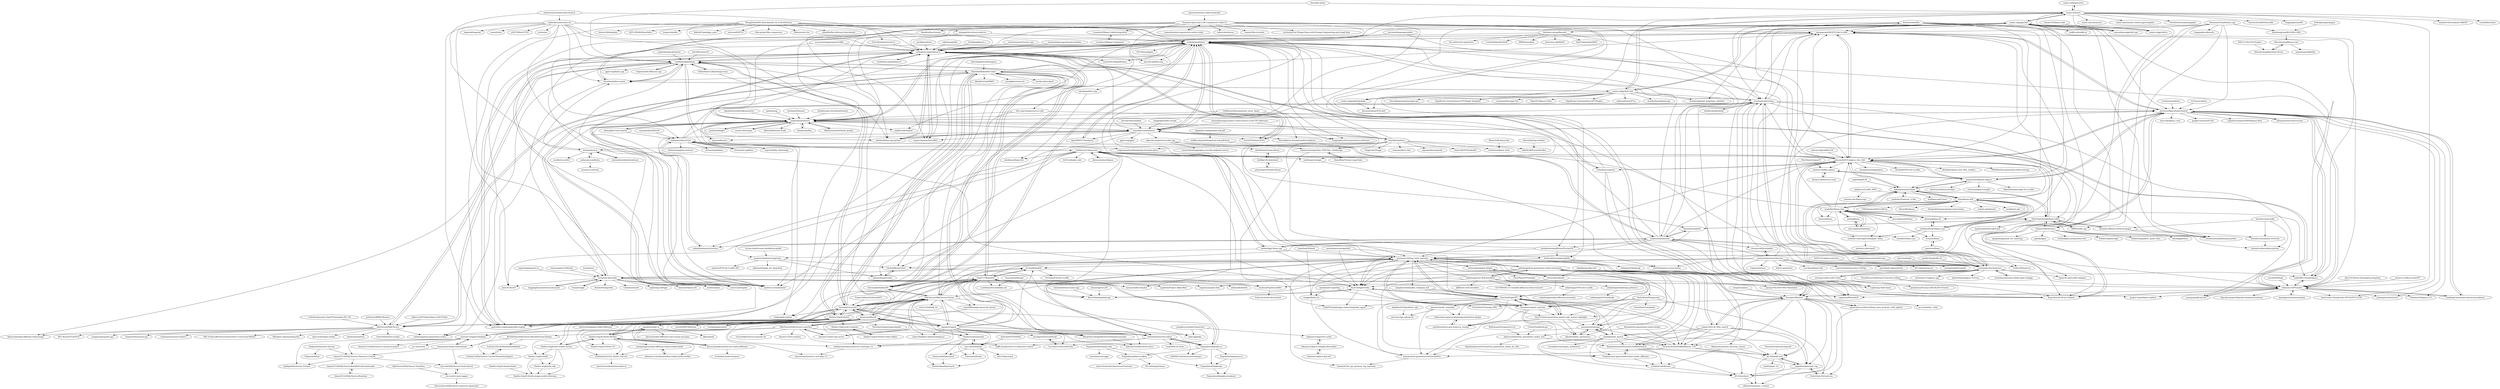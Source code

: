 digraph G {
"nomic-ai/deepscatter" -> "nomic-ai/nomic" ["e"=1]
"latitudegames/AIDungeon" -> "KoboldAI/KoboldAI-Client" ["e"=1]
"underlines/awesome-ml" -> "Josh-XT/AGiXT" ["e"=1]
"underlines/awesome-ml" -> "turboderp/exllama"
"underlines/awesome-ml" -> "turboderp-org/exllamav2"
"underlines/awesome-ml" -> "LostRuins/koboldcpp"
"underlines/awesome-ml" -> "langroid/langroid" ["e"=1]
"underlines/awesome-ml" -> "jondurbin/airoboros"
"underlines/awesome-ml" -> "qwopqwop200/GPTQ-for-LLaMa" ["e"=1]
"underlines/awesome-ml" -> "wawawario2/long_term_memory"
"underlines/awesome-ml" -> "ParisNeo/lollms-webui" ["e"=1]
"underlines/awesome-ml" -> "aphrodite-engine/aphrodite-engine" ["e"=1]
"underlines/awesome-ml" -> "neuml/txtai" ["e"=1]
"underlines/awesome-ml" -> "axolotl-ai-cloud/axolotl" ["e"=1]
"underlines/awesome-ml" -> "arcee-ai/mergekit" ["e"=1]
"underlines/awesome-ml" -> "yl4579/StyleTTS2" ["e"=1]
"underlines/awesome-ml" -> "av/harbor" ["e"=1]
"OpenNMT/CTranslate2" -> "turboderp/exllama" ["e"=1]
"h2oai/wave" -> "h2oai/h2o-llmstudio" ["e"=1]
"KoboldAI/KoboldAI-Client" -> "TavernAI/TavernAI"
"KoboldAI/KoboldAI-Client" -> "LostRuins/koboldcpp"
"KoboldAI/KoboldAI-Client" -> "henk717/KoboldAI"
"KoboldAI/KoboldAI-Client" -> "SillyTavern/SillyTavern"
"KoboldAI/KoboldAI-Client" -> "oobabooga/text-generation-webui" ["e"=1]
"KoboldAI/KoboldAI-Client" -> "Haidra-Org/AI-Horde"
"KoboldAI/KoboldAI-Client" -> "SillyTavern/SillyTavern-Extras"
"KoboldAI/KoboldAI-Client" -> "vladmandic/sdnext" ["e"=1]
"KoboldAI/KoboldAI-Client" -> "turboderp/exllama"
"KoboldAI/KoboldAI-Client" -> "ParisNeo/lollms-webui" ["e"=1]
"KoboldAI/KoboldAI-Client" -> "agnaistic/agnai"
"KoboldAI/KoboldAI-Client" -> "BlinkDL/ChatRWKV" ["e"=1]
"KoboldAI/KoboldAI-Client" -> "neonbjb/tortoise-tts" ["e"=1]
"KoboldAI/KoboldAI-Client" -> "invoke-ai/InvokeAI" ["e"=1]
"KoboldAI/KoboldAI-Client" -> "qwopqwop200/GPTQ-for-LLaMa" ["e"=1]
"huggingface/autotrain-advanced" -> "h2oai/h2o-llmstudio" ["e"=1]
"henk717/KoboldAI" -> "0cc4m/KoboldAI"
"henk717/KoboldAI" -> "SillyTavern/SillyTavern-Extras"
"henk717/KoboldAI" -> "LostRuins/lite.koboldai.net"
"henk717/KoboldAI" -> "BlueprintCoding/SillyTavernSimpleLauncher"
"henk717/KoboldAI" -> "KoboldAI/KoboldAI-Client"
"henk717/KoboldAI" -> "ausboss/PygDiscordBot"
"henk717/KoboldAI" -> "ebolam/KoboldAI"
"henk717/KoboldAI" -> "ZoltanAI/character-editor"
"henk717/KoboldAI" -> "wawawario2/long_term_memory"
"henk717/KoboldAI" -> "PygmalionAI/gradio-ui"
"henk717/KoboldAI" -> "aphrodite-engine/aphrodite-engine" ["e"=1]
"henk717/KoboldAI" -> "n-galrion/Project-Akiko-Web"
"henk717/KoboldAI" -> "TavernAI/TavernAI"
"henk717/KoboldAI" -> "anon998/simple-proxy-for-tavern"
"henk717/KoboldAI" -> "theroyallab/tabbyAPI" ["e"=1]
"mallorbc/Finetune_LLMs" -> "zphang/minimal-llama" ["e"=1]
"allenai/natural-instructions" -> "gururise/AlpacaDataCleaned" ["e"=1]
"amrzv/awesome-colab-notebooks" -> "Troyanovsky/Local-LLM-Comparison-Colab-UI" ["e"=1]
"Cerebras/modelzoo" -> "gururise/AlpacaDataCleaned" ["e"=1]
"jupyterlab/jupyter-ai" -> "h2oai/h2o-llmstudio" ["e"=1]
"nomic-ai/nomic" -> "nomic-ai/deepscatter" ["e"=1]
"nomic-ai/nomic" -> "nomic-ai/pygpt4all"
"nomic-ai/nomic" -> "nomic-ai/contrastors" ["e"=1]
"nomic-ai/nomic" -> "nomic-ai/gpt4all-datalake"
"nomic-ai/nomic" -> "nomic-ai/semantic-search-app-template"
"nomic-ai/nomic" -> "teknium1/GPTeacher"
"nomic-ai/nomic" -> "nomic-ai/gpt4all-chat"
"nomic-ai/nomic" -> "PrefectHQ/marvin" ["e"=1]
"nomic-ai/nomic" -> "zanussbaum/gpt4all.cpp"
"nomic-ai/nomic" -> "TutteInstitute/datamapplot" ["e"=1]
"nomic-ai/nomic" -> "AnswerDotAI/RAGatouille" ["e"=1]
"nomic-ai/nomic" -> "huggingface/setfit" ["e"=1]
"nomic-ai/nomic" -> "argilla-io/distilabel" ["e"=1]
"nomic-ai/nomic" -> "stanford-futuredata/ColBERT" ["e"=1]
"nomic-ai/nomic" -> "srush/MiniChain" ["e"=1]
"SillyTavern/SillyTavern" -> "LostRuins/koboldcpp"
"SillyTavern/SillyTavern" -> "oobabooga/text-generation-webui" ["e"=1]
"SillyTavern/SillyTavern" -> "TavernAI/TavernAI"
"SillyTavern/SillyTavern" -> "KoboldAI/KoboldAI-Client"
"SillyTavern/SillyTavern" -> "CherryHQ/cherry-studio" ["e"=1]
"SillyTavern/SillyTavern" -> "RVC-Boss/GPT-SoVITS" ["e"=1]
"SillyTavern/SillyTavern" -> "songquanpeng/one-api" ["e"=1]
"SillyTavern/SillyTavern" -> "SillyTavern/SillyTavern-Extras"
"SillyTavern/SillyTavern" -> "QuantumNous/new-api" ["e"=1]
"SillyTavern/SillyTavern" -> "comfyanonymous/ComfyUI" ["e"=1]
"SillyTavern/SillyTavern" -> "RVC-Project/Retrieval-based-Voice-Conversion-WebUI" ["e"=1]
"SillyTavern/SillyTavern" -> "lllyasviel/stable-diffusion-webui-forge" ["e"=1]
"SillyTavern/SillyTavern" -> "Mintplex-Labs/anything-llm" ["e"=1]
"SillyTavern/SillyTavern" -> "open-webui/open-webui" ["e"=1]
"SillyTavern/SillyTavern" -> "chatboxai/chatbox" ["e"=1]
"Haidra-Org/AI-Horde-Godot-Addon" -> "Haidra-Org/Lucid-Creations"
"Haidra-Org/Lucid-Creations" -> "Haidra-Org/AI-Horde-Godot-Addon"
"L1Xu4n/Awesome-ChatGPT-prompts-ZH_CN" -> "SillyTavern/SillyTavern" ["e"=1]
"TavernAI/TavernAI" -> "KoboldAI/KoboldAI-Client"
"TavernAI/TavernAI" -> "SillyTavern/SillyTavern"
"TavernAI/TavernAI" -> "SillyTavern/SillyTavern-Extras"
"TavernAI/TavernAI" -> "kwaroran/RisuAI"
"TavernAI/TavernAI" -> "LostRuins/koboldcpp"
"TavernAI/TavernAI" -> "agnaistic/agnai"
"TavernAI/TavernAI" -> "ZoltanAI/character-editor"
"TavernAI/TavernAI" -> "henk717/KoboldAI"
"TavernAI/TavernAI" -> "oobabooga/text-generation-webui" ["e"=1]
"TavernAI/TavernAI" -> "PygmalionAI/gradio-ui"
"TavernAI/TavernAI" -> "wawawario2/long_term_memory"
"TavernAI/TavernAI" -> "vladmandic/sdnext" ["e"=1]
"TavernAI/TavernAI" -> "Haidra-Org/AI-Horde"
"TavernAI/TavernAI" -> "0cc4m/KoboldAI"
"TavernAI/TavernAI" -> "turboderp/exllama"
"oobabooga/oobabooga.github.io" -> "oobabooga/AI-Notebooks"
"4as/ChatGPT-DeMod" -> "aisu-wata0/slaude" ["e"=1]
"aqualxx/stable-ui" -> "hlky/nataili"
"aqualxx/stable-ui" -> "daveschumaker/artbot-for-stable-diffusion"
"aqualxx/stable-ui" -> "kiri-art/stable-diffusion-react-nextjs-mui-pwa" ["e"=1]
"aqualxx/stable-ui" -> "Haidra-Org/AI-Horde-Worker"
"aqualxx/stable-ui" -> "Haidra-Org/AI-Horde"
"Haidra-Org/AI-Horde" -> "Haidra-Org/AI-Horde-Worker"
"Haidra-Org/AI-Horde" -> "aqualxx/stable-ui"
"Haidra-Org/AI-Horde" -> "Haidra-Org/horde-worker-reGen"
"Haidra-Org/AI-Horde" -> "daveschumaker/artbot-for-stable-diffusion"
"Haidra-Org/AI-Horde" -> "hlky/nataili"
"Haidra-Org/AI-Horde" -> "KoboldAI/KoboldAI-Client"
"Haidra-Org/AI-Horde" -> "Haidra-Org/Lucid-Creations"
"Haidra-Org/AI-Horde" -> "Haidra-Org/hordelib"
"Haidra-Org/AI-Horde" -> "Haidra-Org/AI-Horde-CLI"
"Haidra-Org/AI-Horde" -> "blueturtleai/gimp-stable-diffusion" ["e"=1]
"Haidra-Org/AI-Horde" -> "TavernAI/TavernAI"
"Haidra-Org/AI-Horde" -> "SillyTavern/SillyTavern-Extras"
"Haidra-Org/AI-Horde" -> "aphrodite-engine/aphrodite-engine" ["e"=1]
"Haidra-Org/AI-Horde" -> "henk717/KoboldAI"
"Haidra-Org/AI-Horde" -> "ThereforeGames/unprompted" ["e"=1]
"daveschumaker/artbot-for-stable-diffusion" -> "ai-dock/ai-horde-dreamer"
"daveschumaker/artbot-for-stable-diffusion" -> "aqualxx/stable-ui"
"daveschumaker/artbot-for-stable-diffusion" -> "Haidra-Org/AI-Horde-Worker"
"PygmalionAI/gradio-ui" -> "ZoltanAI/character-editor"
"PygmalionAI/gradio-ui" -> "PygmalionAI/logbooks"
"PygmalionAI/gradio-ui" -> "0x000011b/characterai-dumper"
"PygmalionAI/gradio-ui" -> "PygmalionAI/data-toolbox"
"PygmalionAI/gradio-ui" -> "PygmalionAI/galatea-ui"
"PygmalionAI/gradio-ui" -> "henk717/KoboldAI"
"ZoltanAI/character-editor" -> "PygmalionAI/gradio-ui"
"ZoltanAI/character-editor" -> "0x000011b/characterai-dumper"
"ZoltanAI/character-editor" -> "wawawario2/long_term_memory"
"ZoltanAI/character-editor" -> "malfoyslastname/character-card-spec-v2"
"ZoltanAI/character-editor" -> "irsat000/CAI-Tools"
"ZoltanAI/character-editor" -> "gaffe-buck/tavern-v2-character-creator"
"PygmalionAI/training-code" -> "PygmalionAI/logbooks"
"PygmalionAI/training-code" -> "harubaru/convogpt"
"PygmalionAI/training-code" -> "PygmalionAI/data-toolbox"
"Haidra-Org/AI-Horde-Worker" -> "Haidra-Org/AI-Horde"
"Haidra-Org/AI-Horde-Worker" -> "Haidra-Org/horde-worker-reGen"
"Haidra-Org/AI-Horde-Worker" -> "sdwebui-w-horde/sd-webui-stable-horde-worker"
"Haidra-Org/AI-Horde-Worker" -> "Haidra-Org/AI-Horde-CLI"
"Haidra-Org/AI-Horde-Worker" -> "ZeldaFan0225/AI_Horde_Discord"
"Haidra-Org/AI-Horde-Worker" -> "daveschumaker/artbot-for-stable-diffusion"
"Haidra-Org/AI-Horde-Worker" -> "aqualxx/stable-ui"
"Haidra-Org/AI-Horde-Worker" -> "natanjunges/stable-diffusion-webui-stable-horde"
"blueturtleai/gimp-stable-diffusion" -> "ZeldaFan0225/AI_Horde_Discord" ["e"=1]
"PygmalionAI/data-toolbox" -> "NO-ob/simpleLlama"
"PygmalionAI/data-toolbox" -> "charai-frontend/characterai-frontend"
"PygmalionAI/galatea-ui" -> "PygmalionAI/paphos-backend"
"PygmalionAI/galatea-ui" -> "PygmalionAI/logbooks"
"ausboss/PygDiscordBot" -> "Enerv/ai-horde-discord-bot"
"natanjunges/stable-diffusion-webui-stable-horde" -> "sdwebui-w-horde/sd-webui-stable-horde-worker"
"natanjunges/stable-diffusion-webui-stable-horde" -> "ZeldaFan0225/AI_Horde_Discord"
"ZeldaFan0225/AI_Horde_Discord" -> "harrisonvanderbyl/ravenbot-ai"
"Haidra-Org/AI-Horde-Styles" -> "Haidra-Org/AI-Horde-image-model-reference"
"sdwebui-w-horde/sd-webui-stable-horde-worker" -> "natanjunges/stable-diffusion-webui-stable-horde"
"PygmalionAI/logbooks" -> "PygmalionAI/paphos-backend"
"IDEA-CCNL/GTS-Engine" -> "Macielyoung/Baichuan-QLora"
"randaller/llama-chat" -> "randaller/llama-cpu"
"randaller/llama-chat" -> "ypeleg/llama"
"randaller/llama-chat" -> "juncongmoo/pyllama" ["e"=1]
"randaller/llama-chat" -> "shawwn/llama-dl" ["e"=1]
"randaller/llama-chat" -> "venuatu/llama"
"randaller/llama-chat" -> "tloen/llama-int8"
"randaller/llama-chat" -> "juncongmoo/chatllama" ["e"=1]
"randaller/llama-chat" -> "qwopqwop200/GPTQ-for-LLaMa" ["e"=1]
"randaller/llama-chat" -> "zphang/minimal-llama"
"randaller/llama-chat" -> "johnsmith0031/alpaca_lora_4bit"
"randaller/llama-chat" -> "PotatoSpudowski/fastLLaMa"
"randaller/llama-chat" -> "shawwn/llama"
"randaller/llama-chat" -> "modular-ml/wrapyfi-examples_llama"
"randaller/llama-chat" -> "bublint/ue5-llama-lora"
"randaller/llama-chat" -> "sahil280114/codealpaca" ["e"=1]
"johnsmith0031/alpaca_lora_4bit" -> "s4rduk4r/alpaca_lora_4bit_readme"
"johnsmith0031/alpaca_lora_4bit" -> "qwopqwop200/GPTQ-for-LLaMa" ["e"=1]
"johnsmith0031/alpaca_lora_4bit" -> "zphang/minimal-llama"
"johnsmith0031/alpaca_lora_4bit" -> "gururise/AlpacaDataCleaned"
"johnsmith0031/alpaca_lora_4bit" -> "pointnetwork/point-alpaca"
"johnsmith0031/alpaca_lora_4bit" -> "turboderp/exllama"
"johnsmith0031/alpaca_lora_4bit" -> "lxe/simple-llm-finetuner"
"johnsmith0031/alpaca_lora_4bit" -> "Ph0rk0z/text-generation-webui-testing"
"johnsmith0031/alpaca_lora_4bit" -> "bublint/ue5-llama-lora"
"johnsmith0031/alpaca_lora_4bit" -> "wawawario2/long_term_memory"
"johnsmith0031/alpaca_lora_4bit" -> "qwopqwop200/gptqlora" ["e"=1]
"johnsmith0031/alpaca_lora_4bit" -> "sterlind/GPTQ-for-LLaMa"
"johnsmith0031/alpaca_lora_4bit" -> "declare-lab/flan-alpaca"
"johnsmith0031/alpaca_lora_4bit" -> "turboderp-org/exui" ["e"=1]
"johnsmith0031/alpaca_lora_4bit" -> "PotatoSpudowski/fastLLaMa"
"axolotl-ai-cloud/axolotl" -> "turboderp-org/exllamav2" ["e"=1]
"stochasticai/xTuring" -> "qwopqwop200/GPTQ-for-LLaMa" ["e"=1]
"stochasticai/xTuring" -> "lxe/simple-llm-finetuner"
"stochasticai/xTuring" -> "Lightning-AI/lit-llama" ["e"=1]
"stochasticai/xTuring" -> "h2oai/h2o-llmstudio"
"stochasticai/xTuring" -> "OpenGVLab/LLaMA-Adapter" ["e"=1]
"stochasticai/xTuring" -> "turboderp/exllama"
"stochasticai/xTuring" -> "project-baize/baize-chatbot" ["e"=1]
"stochasticai/xTuring" -> "databrickslabs/dolly" ["e"=1]
"stochasticai/xTuring" -> "axolotl-ai-cloud/axolotl" ["e"=1]
"stochasticai/xTuring" -> "deep-diver/LLM-As-Chatbot" ["e"=1]
"stochasticai/xTuring" -> "gururise/AlpacaDataCleaned"
"stochasticai/xTuring" -> "young-geng/EasyLM" ["e"=1]
"stochasticai/xTuring" -> "mosaicml/llm-foundry" ["e"=1]
"stochasticai/xTuring" -> "johnsmith0031/alpaca_lora_4bit"
"stochasticai/xTuring" -> "nlpxucan/WizardLM" ["e"=1]
"shawwn/llama-dl" -> "tloen/llama-int8" ["e"=1]
"shawwn/llama-dl" -> "randaller/llama-chat" ["e"=1]
"shawwn/llama-dl" -> "markasoftware/llama-cpu" ["e"=1]
"deep-diver/LLM-As-Chatbot" -> "gururise/AlpacaDataCleaned" ["e"=1]
"deep-diver/LLM-As-Chatbot" -> "teknium1/GPTeacher" ["e"=1]
"deep-diver/LLM-As-Chatbot" -> "turboderp/exllama" ["e"=1]
"imaurer/awesome-llm-json" -> "ravenscroftj/turbopilot" ["e"=1]
"imaurer/awesome-llm-json" -> "lxe/simple-llm-finetuner"
"imaurer/awesome-llm-json" -> "1rgs/jsonformer" ["e"=1]
"imaurer/awesome-llm-json" -> "dottxt-ai/outlines" ["e"=1]
"imaurer/awesome-llm-json" -> "run-llama/llama-hub" ["e"=1]
"imaurer/awesome-llm-json" -> "hyperonym/basaran"
"imaurer/awesome-llm-json" -> "stochasticai/xTuring"
"imaurer/awesome-llm-json" -> "tensorchord/Awesome-LLMOps" ["e"=1]
"imaurer/awesome-llm-json" -> "eugeneyan/open-llms" ["e"=1]
"imaurer/awesome-llm-json" -> "PrefectHQ/marvin" ["e"=1]
"imaurer/awesome-llm-json" -> "guardrails-ai/guardrails" ["e"=1]
"imaurer/awesome-llm-json" -> "h2oai/h2o-llmstudio"
"imaurer/awesome-llm-json" -> "567-labs/instructor" ["e"=1]
"imaurer/awesome-llm-json" -> "Lightning-AI/lit-llama" ["e"=1]
"imaurer/awesome-llm-json" -> "promptslab/Promptify" ["e"=1]
"sahil280114/codealpaca" -> "gururise/AlpacaDataCleaned" ["e"=1]
"sahil280114/codealpaca" -> "teknium1/GPTeacher" ["e"=1]
"RWKV/rwkv.cpp" -> "PotatoSpudowski/fastLLaMa" ["e"=1]
"zetavg/LLaMA-LoRA-Tuner" -> "lxe/simple-llm-finetuner"
"zetavg/LLaMA-LoRA-Tuner" -> "jackaduma/Vicuna-LoRA-RLHF-PyTorch" ["e"=1]
"conceptofmind/PaLM" -> "rmihaylov/falcontune" ["e"=1]
"turboderp-org/exllamav2" -> "turboderp/exllama"
"turboderp-org/exllamav2" -> "theroyallab/tabbyAPI" ["e"=1]
"turboderp-org/exllamav2" -> "aphrodite-engine/aphrodite-engine" ["e"=1]
"turboderp-org/exllamav2" -> "AutoGPTQ/AutoGPTQ" ["e"=1]
"turboderp-org/exllamav2" -> "axolotl-ai-cloud/axolotl" ["e"=1]
"turboderp-org/exllamav2" -> "arcee-ai/mergekit" ["e"=1]
"turboderp-org/exllamav2" -> "turboderp-org/exui" ["e"=1]
"turboderp-org/exllamav2" -> "turboderp-org/exllamav3" ["e"=1]
"turboderp-org/exllamav2" -> "casper-hansen/AutoAWQ" ["e"=1]
"turboderp-org/exllamav2" -> "qwopqwop200/GPTQ-for-LLaMa" ["e"=1]
"turboderp-org/exllamav2" -> "huggingface/text-generation-inference" ["e"=1]
"turboderp-org/exllamav2" -> "abetlen/llama-cpp-python" ["e"=1]
"turboderp-org/exllamav2" -> "mit-han-lab/llm-awq" ["e"=1]
"turboderp-org/exllamav2" -> "LostRuins/koboldcpp"
"turboderp-org/exllamav2" -> "FasterDecoding/Medusa" ["e"=1]
"trypromptly/LLMStack" -> "h2oai/h2o-llmstudio" ["e"=1]
"h2oai/h2ogpt" -> "h2oai/h2o-llmstudio" ["e"=1]
"EniasCailliau/GirlfriendGPT" -> "TavernAI/TavernAI" ["e"=1]
"ParisNeo/lollms-webui" -> "LostRuins/koboldcpp" ["e"=1]
"ParisNeo/lollms-webui" -> "nomic-ai/pygpt4all" ["e"=1]
"ParisNeo/lollms-webui" -> "nomic-ai/gpt4all-chat" ["e"=1]
"ParisNeo/lollms-webui" -> "h2oai/h2o-llmstudio" ["e"=1]
"LostRuins/koboldcpp" -> "SillyTavern/SillyTavern"
"LostRuins/koboldcpp" -> "KoboldAI/KoboldAI-Client"
"LostRuins/koboldcpp" -> "oobabooga/text-generation-webui" ["e"=1]
"LostRuins/koboldcpp" -> "TavernAI/TavernAI"
"LostRuins/koboldcpp" -> "abetlen/llama-cpp-python" ["e"=1]
"LostRuins/koboldcpp" -> "turboderp-org/exllamav2"
"LostRuins/koboldcpp" -> "ParisNeo/lollms-webui" ["e"=1]
"LostRuins/koboldcpp" -> "YellowRoseCx/koboldcpp-rocm" ["e"=1]
"LostRuins/koboldcpp" -> "lllyasviel/stable-diffusion-webui-forge" ["e"=1]
"LostRuins/koboldcpp" -> "vladmandic/sdnext" ["e"=1]
"LostRuins/koboldcpp" -> "leejet/stable-diffusion.cpp" ["e"=1]
"LostRuins/koboldcpp" -> "turboderp/exllama"
"LostRuins/koboldcpp" -> "ggml-org/llama.cpp" ["e"=1]
"LostRuins/koboldcpp" -> "axolotl-ai-cloud/axolotl" ["e"=1]
"LostRuins/koboldcpp" -> "theroyallab/tabbyAPI" ["e"=1]
"nichtdax/awesome-totally-open-chatgpt" -> "lxe/simple-llm-finetuner" ["e"=1]
"zanussbaum/gpt4all.cpp" -> "nomic-ai/pygpt4all"
"gorilla-llm/gorilla-cli" -> "lxe/simple-llm-finetuner" ["e"=1]
"hyperonym/basaran" -> "lhenault/simpleAI"
"hyperonym/basaran" -> "turboderp/exllama"
"hyperonym/basaran" -> "johnsmith0031/alpaca_lora_4bit"
"hyperonym/basaran" -> "qwopqwop200/GPTQ-for-LLaMa" ["e"=1]
"hyperonym/basaran" -> "rmihaylov/falcontune"
"hyperonym/basaran" -> "deep-diver/LLM-As-Chatbot" ["e"=1]
"hyperonym/basaran" -> "Josh-XT/AGiXT" ["e"=1]
"hyperonym/basaran" -> "epfml/landmark-attention" ["e"=1]
"hyperonym/basaran" -> "teknium1/GPTeacher"
"hyperonym/basaran" -> "melodysdreamj/WizardVicunaLM" ["e"=1]
"hyperonym/basaran" -> "wawawario2/long_term_memory"
"hyperonym/basaran" -> "keldenl/gpt-llama.cpp" ["e"=1]
"hyperonym/basaran" -> "ravenscroftj/turbopilot" ["e"=1]
"hyperonym/basaran" -> "jondurbin/airoboros"
"hyperonym/basaran" -> "lxe/simple-llm-finetuner"
"zphang/minimal-llama" -> "johnsmith0031/alpaca_lora_4bit"
"zphang/minimal-llama" -> "lxe/simple-llm-finetuner"
"zphang/minimal-llama" -> "PotatoSpudowski/fastLLaMa"
"zphang/minimal-llama" -> "pointnetwork/point-alpaca"
"zphang/minimal-llama" -> "tloen/llama-int8"
"zphang/minimal-llama" -> "lxe/llama-peft-tuner"
"zphang/minimal-llama" -> "mallorbc/Finetune_LLMs" ["e"=1]
"arielnlee/Platypus" -> "jondurbin/airoboros" ["e"=1]
"noamgat/lm-format-enforcer" -> "turboderp-org/exllamav2" ["e"=1]
"noamgat/lm-format-enforcer" -> "turboderp/exllama" ["e"=1]
"abetlen/llama-cpp-python" -> "marella/ctransformers" ["e"=1]
"abetlen/llama-cpp-python" -> "turboderp-org/exllamav2" ["e"=1]
"josStorer/RWKV-Runner" -> "SillyTavern/SillyTavern" ["e"=1]
"JonathanFly/bark" -> "wsippel/bark_tts" ["e"=1]
"JonathanFly/bark" -> "wawawario2/long_term_memory" ["e"=1]
"aorumbayev/autogpt4all" -> "kroll-software/babyagi4all" ["e"=1]
"aorumbayev/autogpt4all" -> "flurb18/AgentOoba" ["e"=1]
"brevdev/launchables" -> "marella/ctransformers" ["e"=1]
"juncongmoo/chatllama" -> "ypeleg/llama" ["e"=1]
"juncongmoo/chatllama" -> "randaller/llama-chat" ["e"=1]
"datadreamer-dev/DataDreamer" -> "jondurbin/airoboros" ["e"=1]
"lastmile-ai/aiconfig" -> "lastmile-ai/semantic-retrieval" ["e"=1]
"lastmile-ai/aiconfig" -> "lastmile-ai/llama-retrieval-plugin" ["e"=1]
"lastmile-ai/aiconfig" -> "lastmile-ai/lastmileai-python" ["e"=1]
"kwaroran/RisuAI" -> "agnaistic/agnai"
"kwaroran/RisuAI" -> "SillyTavern/SillyTavern-Extras"
"kwaroran/RisuAI" -> "TavernAI/TavernAI"
"kwaroran/RisuAI" -> "teralomaniac/clewd" ["e"=1]
"kwaroran/RisuAI" -> "SillyTavern/SillyTavern"
"kwaroran/RisuAI" -> "SillyTavern/SillyTavern-Launcher"
"kwaroran/RisuAI" -> "ZoltanAI/character-editor"
"kwaroran/RisuAI" -> "LostRuins/koboldcpp"
"kwaroran/RisuAI" -> "aphrodite-engine/aphrodite-engine" ["e"=1]
"kwaroran/RisuAI" -> "malfoyslastname/character-card-spec-v2"
"kwaroran/RisuAI" -> "KoboldAI/KoboldAI-Client"
"kwaroran/RisuAI" -> "PandarusAnon/slaude"
"kwaroran/RisuAI" -> "steve02081504/fount" ["e"=1]
"kwaroran/RisuAI" -> "Open-Roleplay-AI/openroleplay.ai"
"kwaroran/RisuAI" -> "kwaroran/character-card-spec-v3"
"menloresearch/awesome-local-ai" -> "turboderp-org/exllamav2" ["e"=1]
"menloresearch/awesome-local-ai" -> "underlines/awesome-ml" ["e"=1]
"menloresearch/awesome-local-ai" -> "louisgv/local.ai" ["e"=1]
"menloresearch/cortex.cpp" -> "turboderp-org/exllamav2" ["e"=1]
"ItsPi3141/alpaca-electron" -> "lxe/simple-llm-finetuner" ["e"=1]
"arcee-ai/mergekit" -> "turboderp-org/exllamav2" ["e"=1]
"SillyTavern/SillyTavern-Extras" -> "daswer123/xtts-api-server" ["e"=1]
"SillyTavern/SillyTavern-Extras" -> "SillyTavern/SillyTavern-Launcher"
"SillyTavern/SillyTavern-Extras" -> "SillyTavern/SillyTavern-Docs"
"SillyTavern/SillyTavern-Extras" -> "kwaroran/RisuAI"
"SillyTavern/SillyTavern-Extras" -> "henk717/KoboldAI"
"SillyTavern/SillyTavern-Extras" -> "TavernAI/TavernAI"
"SillyTavern/SillyTavern-Extras" -> "agnaistic/agnai"
"SillyTavern/SillyTavern-Extras" -> "BlueprintCoding/SillyTavernSimpleLauncher"
"SillyTavern/SillyTavern-Extras" -> "anon998/simple-proxy-for-tavern"
"SillyTavern/SillyTavern-Extras" -> "0cc4m/KoboldAI"
"SillyTavern/SillyTavern-Extras" -> "SillyTavern/SillyTavern"
"SillyTavern/SillyTavern-Extras" -> "PandarusAnon/slaude"
"SillyTavern/SillyTavern-Extras" -> "wawawario2/long_term_memory"
"SillyTavern/SillyTavern-Extras" -> "theroyallab/tabbyAPI" ["e"=1]
"SillyTavern/SillyTavern-Extras" -> "erew123/alltalk_tts" ["e"=1]
"gururise/AlpacaDataCleaned" -> "Instruction-Tuning-with-GPT-4/GPT-4-LLM" ["e"=1]
"gururise/AlpacaDataCleaned" -> "qwopqwop200/GPTQ-for-LLaMa" ["e"=1]
"gururise/AlpacaDataCleaned" -> "yizhongw/self-instruct" ["e"=1]
"gururise/AlpacaDataCleaned" -> "johnsmith0031/alpaca_lora_4bit"
"gururise/AlpacaDataCleaned" -> "teknium1/GPTeacher"
"gururise/AlpacaDataCleaned" -> "allenai/natural-instructions" ["e"=1]
"gururise/AlpacaDataCleaned" -> "PhoebusSi/Alpaca-CoT" ["e"=1]
"gururise/AlpacaDataCleaned" -> "yaodongC/awesome-instruction-dataset" ["e"=1]
"gururise/AlpacaDataCleaned" -> "sahil280114/codealpaca" ["e"=1]
"gururise/AlpacaDataCleaned" -> "tatsu-lab/alpaca_eval" ["e"=1]
"gururise/AlpacaDataCleaned" -> "deep-diver/LLM-As-Chatbot" ["e"=1]
"gururise/AlpacaDataCleaned" -> "google-research/FLAN" ["e"=1]
"gururise/AlpacaDataCleaned" -> "jondurbin/airoboros"
"gururise/AlpacaDataCleaned" -> "togethercomputer/RedPajama-Data" ["e"=1]
"gururise/AlpacaDataCleaned" -> "pointnetwork/point-alpaca"
"h2oai/h2o-llmstudio" -> "h2oai/h2ogpt" ["e"=1]
"h2oai/h2o-llmstudio" -> "nlpxucan/WizardLM" ["e"=1]
"h2oai/h2o-llmstudio" -> "axolotl-ai-cloud/axolotl" ["e"=1]
"h2oai/h2o-llmstudio" -> "mosaicml/llm-foundry" ["e"=1]
"h2oai/h2o-llmstudio" -> "stochasticai/xTuring"
"h2oai/h2o-llmstudio" -> "Josh-XT/AGiXT" ["e"=1]
"h2oai/h2o-llmstudio" -> "ShishirPatil/gorilla" ["e"=1]
"h2oai/h2o-llmstudio" -> "arcee-ai/mergekit" ["e"=1]
"h2oai/h2o-llmstudio" -> "artidoro/qlora" ["e"=1]
"h2oai/h2o-llmstudio" -> "Chainlit/chainlit" ["e"=1]
"h2oai/h2o-llmstudio" -> "eugeneyan/open-llms" ["e"=1]
"h2oai/h2o-llmstudio" -> "huggingface/autotrain-advanced" ["e"=1]
"h2oai/h2o-llmstudio" -> "Lightning-AI/litgpt" ["e"=1]
"h2oai/h2o-llmstudio" -> "Lightning-AI/lit-llama" ["e"=1]
"h2oai/h2o-llmstudio" -> "bentoml/OpenLLM" ["e"=1]
"FartyPants/Playground" -> "FartyPants/Twinbook"
"FartyPants/Playground" -> "FartyPants/Training_PRO"
"FartyPants/Playground" -> "sammyf/Autobooga"
"FartyPants/Playground" -> "minemo/text-generation-webui-barktts"
"FartyPants/Playground" -> "theubie/complex_memory"
"FartyPants/Playground" -> "FartyPants/VirtualLora"
"trholding/llama2.c" -> "turboderp-org/exllamav2" ["e"=1]
"oobabooga/GPTQ-for-LLaMa" -> "oobabooga/stable-diffusion-automatic"
"oobabooga/text-generation-webui-extensions" -> "brucepro/Memoir"
"oobabooga/text-generation-webui-extensions" -> "wawawario2/long_term_memory"
"oobabooga/text-generation-webui-extensions" -> "oobabooga/one-click-installers"
"oobabooga/text-generation-webui-extensions" -> "jason-brian-anderson/long_term_memory_with_qdrant"
"oobabooga/text-generation-webui-extensions" -> "GiusTex/EdgeGPT"
"oobabooga/text-generation-webui-extensions" -> "mamei16/LLM_Web_search"
"oobabooga/text-generation-webui-extensions" -> "SicariusSicariiStuff/Diffusion_TTS"
"oobabooga/text-generation-webui-extensions" -> "RandomInternetPreson/LucidWebSearch"
"oobabooga/text-generation-webui-extensions" -> "SkinnyDevi/webui_tavernai_charas"
"oobabooga/text-generation-webui-extensions" -> "DavG25/text-generation-webui-code_syntax_highlight"
"oobabooga/text-generation-webui-extensions" -> "sammyf/Autobooga"
"oobabooga/text-generation-webui-extensions" -> "theubie/complex_memory"
"oobabooga/text-generation-webui-extensions" -> "Trojaner/text-generation-webui-stable_diffusion"
"oobabooga/text-generation-webui-extensions" -> "simbake/web_search"
"oobabooga/text-generation-webui-extensions" -> "flurb18/AgentOoba"
"bublint/ue5-llama-lora" -> "johnsmith0031/alpaca_lora_4bit"
"bublint/ue5-llama-lora" -> "flurb18/AgentOoba"
"bublint/ue5-llama-lora" -> "paolorechia/learn-langchain"
"bublint/ue5-llama-lora" -> "adriacabeza/erudito"
"bublint/ue5-llama-lora" -> "kbressem/medAlpaca" ["e"=1]
"bublint/ue5-llama-lora" -> "rmihaylov/falcontune"
"bublint/ue5-llama-lora" -> "ChuloAI/BrainChulo"
"bublint/ue5-llama-lora" -> "wawawario2/long_term_memory"
"bublint/ue5-llama-lora" -> "epfml/landmark-attention" ["e"=1]
"bublint/ue5-llama-lora" -> "skeskinen/llama-lite"
"bublint/ue5-llama-lora" -> "catid/supercharger"
"bublint/ue5-llama-lora" -> "flurb18/babyagi4all-api"
"bublint/ue5-llama-lora" -> "keldenl/gpt-llama.cpp" ["e"=1]
"bublint/ue5-llama-lora" -> "PotatoSpudowski/fastLLaMa"
"bublint/ue5-llama-lora" -> "itsPreto/baby-code"
"nomic-ai/pygpt4all" -> "nomic-ai/gpt4all-chat"
"nomic-ai/pygpt4all" -> "nomic-ai/gpt4all-ts"
"nomic-ai/pygpt4all" -> "ParisNeo/lollms-webui" ["e"=1]
"nomic-ai/pygpt4all" -> "zanussbaum/gpt4all.cpp"
"nomic-ai/pygpt4all" -> "nomic-ai/nomic"
"nomic-ai/pygpt4all" -> "thomasantony/llamacpp-python"
"nomic-ai/pygpt4all" -> "deep-diver/LLM-As-Chatbot" ["e"=1]
"nomic-ai/pygpt4all" -> "wombyz/gpt4all_langchain_chatbots"
"nomic-ai/pygpt4all" -> "qwopqwop200/GPTQ-for-LLaMa" ["e"=1]
"nomic-ai/pygpt4all" -> "abetlen/llama-cpp-python" ["e"=1]
"nomic-ai/pygpt4all" -> "stochasticai/xTuring"
"nomic-ai/pygpt4all" -> "toolkit-ai/toolkit-ai" ["e"=1]
"nomic-ai/pygpt4all" -> "gururise/AlpacaDataCleaned"
"nomic-ai/pygpt4all" -> "young-geng/EasyLM" ["e"=1]
"nomic-ai/pygpt4all" -> "marella/ctransformers"
"teknium1/GPTeacher" -> "Instruction-Tuning-with-GPT-4/GPT-4-LLM" ["e"=1]
"teknium1/GPTeacher" -> "jondurbin/airoboros"
"teknium1/GPTeacher" -> "gururise/AlpacaDataCleaned"
"teknium1/GPTeacher" -> "yaodongC/awesome-instruction-dataset" ["e"=1]
"teknium1/GPTeacher" -> "sahil280114/codealpaca" ["e"=1]
"teknium1/GPTeacher" -> "qwopqwop200/GPTQ-for-LLaMa" ["e"=1]
"teknium1/GPTeacher" -> "project-baize/baize-chatbot" ["e"=1]
"teknium1/GPTeacher" -> "deep-diver/LLM-As-Chatbot" ["e"=1]
"teknium1/GPTeacher" -> "danielgross/LlamaAcademy" ["e"=1]
"teknium1/GPTeacher" -> "PhoebusSi/Alpaca-CoT" ["e"=1]
"teknium1/GPTeacher" -> "nlpxucan/WizardLM" ["e"=1]
"teknium1/GPTeacher" -> "young-geng/EasyLM" ["e"=1]
"teknium1/GPTeacher" -> "yizhongw/self-instruct" ["e"=1]
"teknium1/GPTeacher" -> "bigcode-project/bigcode-evaluation-harness" ["e"=1]
"teknium1/GPTeacher" -> "turboderp/exllama"
"melodysdreamj/WizardVicunaLM" -> "turboderp/exllama" ["e"=1]
"melodysdreamj/WizardVicunaLM" -> "teknium1/GPTeacher" ["e"=1]
"melodysdreamj/WizardVicunaLM" -> "kroll-software/babyagi4all" ["e"=1]
"melodysdreamj/WizardVicunaLM" -> "flurb18/AgentOoba" ["e"=1]
"turboderp/exllama" -> "turboderp-org/exllamav2"
"turboderp/exllama" -> "AutoGPTQ/AutoGPTQ" ["e"=1]
"turboderp/exllama" -> "qwopqwop200/GPTQ-for-LLaMa" ["e"=1]
"turboderp/exllama" -> "jondurbin/airoboros"
"turboderp/exllama" -> "marella/ctransformers"
"turboderp/exllama" -> "casper-hansen/AutoAWQ" ["e"=1]
"turboderp/exllama" -> "mit-han-lab/llm-awq" ["e"=1]
"turboderp/exllama" -> "theroyallab/tabbyAPI" ["e"=1]
"turboderp/exllama" -> "huggingface/text-generation-inference" ["e"=1]
"turboderp/exllama" -> "artidoro/qlora" ["e"=1]
"turboderp/exllama" -> "nlpxucan/WizardLM" ["e"=1]
"turboderp/exllama" -> "IST-DASLab/gptq" ["e"=1]
"turboderp/exllama" -> "FasterDecoding/Medusa" ["e"=1]
"turboderp/exllama" -> "OpenNMT/CTranslate2" ["e"=1]
"turboderp/exllama" -> "bitsandbytes-foundation/bitsandbytes" ["e"=1]
"aiwaves-cn/RecurrentGPT" -> "teknium1/GPTeacher" ["e"=1]
"Victorwz/LongMem" -> "rmihaylov/falcontune" ["e"=1]
"aphrodite-engine/aphrodite-engine" -> "turboderp-org/exllamav2" ["e"=1]
"aphrodite-engine/aphrodite-engine" -> "turboderp/exllama" ["e"=1]
"aphrodite-engine/aphrodite-engine" -> "jondurbin/airoboros" ["e"=1]
"databricks/lilac" -> "jondurbin/airoboros" ["e"=1]
"Troyanovsky/Local-LLM-Comparison-Colab-UI" -> "marella/ctransformers"
"Troyanovsky/Local-LLM-Comparison-Colab-UI" -> "camenduru/text-generation-webui-colab" ["e"=1]
"Troyanovsky/Local-LLM-Comparison-Colab-UI" -> "melodysdreamj/WizardVicunaLM" ["e"=1]
"Troyanovsky/Local-LLM-Comparison-Colab-UI" -> "Luxadevi/Ollama-Colab-Integration"
"Troyanovsky/Local-LLM-Comparison-Colab-UI" -> "turboderp/exllama"
"Troyanovsky/Local-LLM-Comparison-Colab-UI" -> "MeetKai/functionary" ["e"=1]
"Troyanovsky/Local-LLM-Comparison-Colab-UI" -> "the-crypt-keeper/can-ai-code" ["e"=1]
"Troyanovsky/Local-LLM-Comparison-Colab-UI" -> "stochasticai/xTuring"
"Troyanovsky/Local-LLM-Comparison-Colab-UI" -> "redotvideo/haven" ["e"=1]
"Troyanovsky/Local-LLM-Comparison-Colab-UI" -> "aphrodite-engine/aphrodite-engine" ["e"=1]
"Troyanovsky/Local-LLM-Comparison-Colab-UI" -> "jondurbin/airoboros"
"Troyanovsky/Local-LLM-Comparison-Colab-UI" -> "samwit/llm-tutorials" ["e"=1]
"Troyanovsky/Local-LLM-Comparison-Colab-UI" -> "turboderp-org/exllamav2"
"Troyanovsky/Local-LLM-Comparison-Colab-UI" -> "curiousily/Get-Things-Done-with-Prompt-Engineering-and-LangChain" ["e"=1]
"Troyanovsky/Local-LLM-Comparison-Colab-UI" -> "nlpxucan/WizardLM" ["e"=1]
"bigcode-project/starcoder.cpp" -> "thomasantony/llamacpp-python"
"bigcode-project/starcoder.cpp" -> "LucienShui/huggingface-vscode-endpoint-server" ["e"=1]
"bigcode-project/starcoder.cpp" -> "rahuldshetty/starcoder.js"
"camenduru/text-generation-webui-colab" -> "Troyanovsky/Local-LLM-Comparison-Colab-UI" ["e"=1]
"danielgross/LlamaAcademy" -> "teknium1/GPTeacher" ["e"=1]
"PandarusAnon/slaude" -> "aisu-wata0/slaude"
"PandarusAnon/slaude" -> "AmmoniaM/Spermack"
"PandarusAnon/slaude" -> "Flamanon/Zlaude"
"PandarusAnon/slaude" -> "Barbariskaa/Spermack"
"alasdairforsythe/tokenmonster" -> "jondurbin/airoboros" ["e"=1]
"jquesnelle/yarn" -> "jondurbin/airoboros" ["e"=1]
"XiongjieDai/GPU-Benchmarks-on-LLM-Inference" -> "aphrodite-engine/aphrodite-engine" ["e"=1]
"XiongjieDai/GPU-Benchmarks-on-LLM-Inference" -> "turboderp-org/exllamav2"
"XiongjieDai/GPU-Benchmarks-on-LLM-Inference" -> "Blaizzy/mlx-vlm" ["e"=1]
"XiongjieDai/GPU-Benchmarks-on-LLM-Inference" -> "ninehills/llm-inference-benchmark" ["e"=1]
"XiongjieDai/GPU-Benchmarks-on-LLM-Inference" -> "InternLM/lmdeploy" ["e"=1]
"XiongjieDai/GPU-Benchmarks-on-LLM-Inference" -> "abetlen/llama-cpp-python" ["e"=1]
"XiongjieDai/GPU-Benchmarks-on-LLM-Inference" -> "SJTU-IPADS/PowerInfer" ["e"=1]
"XiongjieDai/GPU-Benchmarks-on-LLM-Inference" -> "lyogavin/airllm" ["e"=1]
"XiongjieDai/GPU-Benchmarks-on-LLM-Inference" -> "RahulSChand/gpu_poor" ["e"=1]
"XiongjieDai/GPU-Benchmarks-on-LLM-Inference" -> "microsoft/VPTQ" ["e"=1]
"XiongjieDai/GPU-Benchmarks-on-LLM-Inference" -> "vllm-project/llm-compressor" ["e"=1]
"XiongjieDai/GPU-Benchmarks-on-LLM-Inference" -> "EricLBuehler/mistral.rs" ["e"=1]
"XiongjieDai/GPU-Benchmarks-on-LLM-Inference" -> "casper-hansen/AutoAWQ" ["e"=1]
"XiongjieDai/GPU-Benchmarks-on-LLM-Inference" -> "turboderp/exllama"
"XiongjieDai/GPU-Benchmarks-on-LLM-Inference" -> "noamgat/lm-format-enforcer" ["e"=1]
"qwopqwop200/GPTQ-for-LLaMa" -> "turboderp/exllama" ["e"=1]
"qwopqwop200/GPTQ-for-LLaMa" -> "johnsmith0031/alpaca_lora_4bit" ["e"=1]
"qwopqwop200/GPTQ-for-LLaMa" -> "gururise/AlpacaDataCleaned" ["e"=1]
"qwopqwop200/GPTQ-for-LLaMa" -> "turboderp-org/exllamav2" ["e"=1]
"keldenl/gpt-llama.cpp" -> "flurb18/AgentOoba" ["e"=1]
"keldenl/gpt-llama.cpp" -> "paolorechia/learn-langchain" ["e"=1]
"keldenl/gpt-llama.cpp" -> "bublint/ue5-llama-lora" ["e"=1]
"keldenl/gpt-llama.cpp" -> "wawawario2/long_term_memory" ["e"=1]
"keldenl/gpt-llama.cpp" -> "hyperonym/basaran" ["e"=1]
"alexanderatallah/window.ai" -> "louisgv/local.ai" ["e"=1]
"epfml/landmark-attention" -> "rmihaylov/falcontune" ["e"=1]
"paolorechia/learn-langchain" -> "adriacabeza/erudito"
"paolorechia/learn-langchain" -> "ChuloAI/BrainChulo"
"paolorechia/learn-langchain" -> "mzbac/GPTQ-for-LLaMa-API"
"paolorechia/learn-langchain" -> "abhinand5/gptq_for_langchain"
"MeetKai/functionary" -> "jondurbin/airoboros" ["e"=1]
"MeetKai/functionary" -> "turboderp/exllama" ["e"=1]
"ravenscroftj/turbopilot" -> "imaurer/awesome-llm-json" ["e"=1]
"ravenscroftj/turbopilot" -> "stochasticai/xTuring" ["e"=1]
"rhohndorf/Auto-Llama-cpp" -> "flurb18/babyagi4all-api" ["e"=1]
"alejandro-ao/langchain-ask-pdf" -> "wafflecomposite/langchain-ask-pdf-local" ["e"=1]
"lxe/simple-llm-finetuner" -> "zphang/minimal-llama"
"lxe/simple-llm-finetuner" -> "johnsmith0031/alpaca_lora_4bit"
"lxe/simple-llm-finetuner" -> "stochasticai/xTuring"
"lxe/simple-llm-finetuner" -> "qwopqwop200/GPTQ-for-LLaMa" ["e"=1]
"lxe/simple-llm-finetuner" -> "deep-diver/LLM-As-Chatbot" ["e"=1]
"lxe/simple-llm-finetuner" -> "sahil280114/codealpaca" ["e"=1]
"lxe/simple-llm-finetuner" -> "OpenGVLab/LLaMA-Adapter" ["e"=1]
"lxe/simple-llm-finetuner" -> "gururise/AlpacaDataCleaned"
"lxe/simple-llm-finetuner" -> "antimatter15/alpaca.cpp" ["e"=1]
"lxe/simple-llm-finetuner" -> "zetavg/LLaMA-LoRA-Tuner"
"lxe/simple-llm-finetuner" -> "Lightning-AI/lit-llama" ["e"=1]
"lxe/simple-llm-finetuner" -> "h2oai/h2o-llmstudio"
"lxe/simple-llm-finetuner" -> "turboderp/exllama"
"lxe/simple-llm-finetuner" -> "nichtdax/awesome-totally-open-chatgpt" ["e"=1]
"lxe/simple-llm-finetuner" -> "basetenlabs/alpaca-7b-truss" ["e"=1]
"yaodongC/awesome-instruction-dataset" -> "gururise/AlpacaDataCleaned" ["e"=1]
"yaodongC/awesome-instruction-dataset" -> "teknium1/GPTeacher" ["e"=1]
"vitoplantamura/OnnxStream" -> "lxe/simple-llm-finetuner" ["e"=1]
"nomic-ai/gpt4all-ts" -> "nomic-ai/pygpt4all"
"Atome-FE/llama-node" -> "nomic-ai/gpt4all-ts" ["e"=1]
"oobabooga/one-click-installers" -> "oobabooga/text-generation-webui-extensions"
"oobabooga/one-click-installers" -> "oobabooga/oobabooga.github.io"
"oobabooga/one-click-installers" -> "DavG25/text-generation-webui-code_syntax_highlight"
"oobabooga/one-click-installers" -> "jllllll/one-click-installers"
"oobabooga/one-click-installers" -> "wawawario2/long_term_memory"
"oobabooga/one-click-installers" -> "oobabooga/GPTQ-for-LLaMa"
"oobabooga/one-click-installers" -> "SillyTavern/SillyTavern-Extras"
"oobabooga/one-click-installers" -> "flurb18/AgentOoba"
"oobabooga/one-click-installers" -> "AUTOMATIC1111/stable-diffusion-webui-tensorrt" ["e"=1]
"AutoGPTQ/AutoGPTQ" -> "turboderp/exllama" ["e"=1]
"AutoGPTQ/AutoGPTQ" -> "turboderp-org/exllamav2" ["e"=1]
"nomic-ai/gpt4all-chat" -> "nomic-ai/pygpt4all"
"nomic-ai/gpt4all-chat" -> "ParisNeo/lollms-webui" ["e"=1]
"nomic-ai/gpt4all-chat" -> "Significant-Gravitas/Auto-GPT-Plugins" ["e"=1]
"nomic-ai/gpt4all-chat" -> "kroll-software/babyagi4all"
"nomic-ai/gpt4all-chat" -> "zabirauf/AutoGPT.js" ["e"=1]
"nomic-ai/gpt4all-chat" -> "kuvaus/LlamaGPTJ-chat"
"nomic-ai/gpt4all-chat" -> "muellerberndt/mini-agi" ["e"=1]
"nomic-ai/gpt4all-chat" -> "stochasticai/xTuring"
"nomic-ai/gpt4all-chat" -> "wombyz/gpt4all_langchain_chatbots"
"nomic-ai/gpt4all-chat" -> "nomic-ai/gpt4all-datalake"
"nomic-ai/gpt4all-chat" -> "thecookingsenpai/autogpt-gui" ["e"=1]
"nomic-ai/gpt4all-chat" -> "Significant-Gravitas/Auto-GPT-Plugin-Template" ["e"=1]
"nomic-ai/gpt4all-chat" -> "nomic-ai/nomic"
"nomic-ai/gpt4all-chat" -> "seanpixel/Teenage-AGI" ["e"=1]
"nomic-ai/gpt4all-chat" -> "ViperX7/Alpaca-Turbo" ["e"=1]
"lhenault/simpleAI" -> "PotatoSpudowski/fastLLaMa"
"lhenault/simpleAI" -> "hyperonym/basaran"
"lhenault/simpleAI" -> "ChuloAI/BrainChulo"
"marella/chatdocs" -> "marella/ctransformers"
"marella/chatdocs" -> "atisharma/llama_farm"
"marella/chatdocs" -> "Abhi5h3k/PrivateDocBot"
"marella/chatdocs" -> "turboderp/exllama"
"marella/chatdocs" -> "sebaxzero/LangChain_PDFChat_Oobabooga"
"marella/chatdocs" -> "aigoopy/llm-jeopardy" ["e"=1]
"marella/chatdocs" -> "eugenepentland/landmark-attention-qlora" ["e"=1]
"marella/chatdocs" -> "SamurAIGPT/EmbedAI" ["e"=1]
"marella/chatdocs" -> "lhenault/simpleAI"
"marella/chatdocs" -> "GiusTex/EdgeGPT"
"marella/chatdocs" -> "Nuggt-dev/Nuggt" ["e"=1]
"marella/chatdocs" -> "vemonet/libre-chat"
"marella/chatdocs" -> "louisgv/local.ai"
"npiv/chatblade" -> "lxe/simple-llm-finetuner" ["e"=1]
"yacineMTB/talk" -> "teknium1/GPTeacher" ["e"=1]
"skeskinen/bert.cpp" -> "skeskinen/llama-lite" ["e"=1]
"leejet/stable-diffusion.cpp" -> "LostRuins/koboldcpp" ["e"=1]
"josephrocca/OpenCharacters" -> "miku-gg/miku"
"josephrocca/OpenCharacters" -> "CncAnon1/TavernAITurbo"
"josephrocca/OpenCharacters" -> "teknium1/character-cards"
"marella/ctransformers" -> "abetlen/llama-cpp-python" ["e"=1]
"marella/ctransformers" -> "turboderp/exllama"
"marella/ctransformers" -> "AutoGPTQ/AutoGPTQ" ["e"=1]
"marella/ctransformers" -> "casper-hansen/AutoAWQ" ["e"=1]
"marella/ctransformers" -> "jondurbin/airoboros"
"marella/ctransformers" -> "ggml-org/ggml" ["e"=1]
"marella/ctransformers" -> "arcee-ai/mergekit" ["e"=1]
"marella/ctransformers" -> "turboderp-org/exllamav2"
"marella/ctransformers" -> "OpenNMT/CTranslate2" ["e"=1]
"marella/ctransformers" -> "axolotl-ai-cloud/axolotl" ["e"=1]
"marella/ctransformers" -> "huggingface/text-generation-inference" ["e"=1]
"marella/ctransformers" -> "jquesnelle/yarn" ["e"=1]
"marella/ctransformers" -> "bitsandbytes-foundation/bitsandbytes" ["e"=1]
"marella/ctransformers" -> "bigcode-project/starcoder.cpp"
"marella/ctransformers" -> "marella/chatdocs"
"Dicklesworthstone/swiss_army_llama" -> "lxe/simple-llm-finetuner" ["e"=1]
"Dicklesworthstone/swiss_army_llama" -> "jondurbin/airoboros" ["e"=1]
"kbressem/medAlpaca" -> "bublint/ue5-llama-lora" ["e"=1]
"the-crypt-keeper/can-ai-code" -> "jondurbin/airoboros" ["e"=1]
"the-crypt-keeper/can-ai-code" -> "catid/supercharger" ["e"=1]
"the-crypt-keeper/can-ai-code" -> "ChuloAI/BrainChulo" ["e"=1]
"VikParuchuri/textbook_quality" -> "jondurbin/airoboros" ["e"=1]
"linhduongtuan/BLOOM-LORA" -> "Macielyoung/Bloom-Lora"
"huggingface/llm-vscode" -> "marella/ctransformers" ["e"=1]
"tloen/llama-int8" -> "markasoftware/llama-cpu"
"tloen/llama-int8" -> "qwopqwop200/GPTQ-for-LLaMa" ["e"=1]
"tloen/llama-int8" -> "shawwn/llama-dl" ["e"=1]
"tloen/llama-int8" -> "zphang/minimal-llama"
"tloen/llama-int8" -> "modular-ml/wrapyfi-examples_llama"
"tloen/llama-int8" -> "shawwn/llama"
"tloen/llama-int8" -> "randaller/llama-chat"
"tloen/llama-int8" -> "deep-diver/LLM-As-Chatbot" ["e"=1]
"tloen/llama-int8" -> "FMInference/FlexLLMGen" ["e"=1]
"tloen/llama-int8" -> "johnsmith0031/alpaca_lora_4bit"
"tloen/llama-int8" -> "Beomi/KoAlpaca" ["e"=1]
"tloen/llama-int8" -> "HeegyuKim/open-korean-instructions" ["e"=1]
"tloen/llama-int8" -> "juncongmoo/pyllama" ["e"=1]
"tloen/llama-int8" -> "nebuly-ai/optimate" ["e"=1]
"tloen/llama-int8" -> "hunkim/es-gpt"
"kuleshov-group/llmtools" -> "kuleshov/minillm"
"kuleshov-group/llmtools" -> "IBM/Dromedary" ["e"=1]
"kuleshov-group/llmtools" -> "johnsmith0031/alpaca_lora_4bit"
"kuleshov-group/llmtools" -> "princeton-nlp/MeZO" ["e"=1]
"kuleshov-group/llmtools" -> "rmihaylov/falcontune"
"kuleshov-group/llmtools" -> "XueFuzhao/OpenMoE" ["e"=1]
"kuleshov-group/llmtools" -> "thu-ml/low-bit-optimizers"
"kuleshov-group/llmtools" -> "Cornell-RelaxML/QuIP" ["e"=1]
"casper-hansen/AutoAWQ" -> "turboderp-org/exllamav2" ["e"=1]
"replit/ReplitLM" -> "zphang/minimal-llama" ["e"=1]
"jncraton/languagemodels" -> "hyperonym/basaran" ["e"=1]
"jncraton/languagemodels" -> "turboderp/exllama" ["e"=1]
"C0untFloyd/bark-gui" -> "kanttouchthis/text_generation_webui_xtts" ["e"=1]
"idosal/AgentLLM" -> "flurb18/babyagi4all-api" ["e"=1]
"jondurbin/airoboros" -> "jondurbin/bagel" ["e"=1]
"jondurbin/airoboros" -> "turboderp/exllama"
"jondurbin/airoboros" -> "jquesnelle/yarn" ["e"=1]
"jondurbin/airoboros" -> "teknium1/GPTeacher"
"jondurbin/airoboros" -> "marella/ctransformers"
"jondurbin/airoboros" -> "arcee-ai/mergekit" ["e"=1]
"jondurbin/airoboros" -> "VikParuchuri/textbook_quality" ["e"=1]
"jondurbin/airoboros" -> "databricks/lilac" ["e"=1]
"jondurbin/airoboros" -> "argilla-io/distilabel" ["e"=1]
"jondurbin/airoboros" -> "abacaj/fine-tune-mistral" ["e"=1]
"jondurbin/airoboros" -> "Leeroo-AI/mergoo" ["e"=1]
"jondurbin/airoboros" -> "turboderp-org/exllamav2"
"jondurbin/airoboros" -> "gururise/AlpacaDataCleaned"
"jondurbin/airoboros" -> "axolotl-ai-cloud/axolotl" ["e"=1]
"jondurbin/airoboros" -> "AblateIt/finetune-study" ["e"=1]
"PiotrNawrot/nanoT5" -> "declare-lab/flan-alpaca" ["e"=1]
"sammyf/Autobooga" -> "dibrale/webui_autonomics"
"sammyf/Autobooga" -> "minemo/text-generation-webui-barktts"
"sammyf/Autobooga" -> "GiusTex/EdgeGPT"
"sammyf/Autobooga" -> "simbake/web_search"
"simbake/web_search" -> "sammyf/Autobooga"
"simbake/web_search" -> "russellpwirtz/textgen_websearch"
"simbake/web_search" -> "RandomInternetPreson/LucidWebSearch"
"simbake/web_search" -> "ill13/AutoSave"
"simbake/web_search" -> "Anglebrackets/web_rag"
"simbake/web_search" -> "Trojaner/text-generation-webui-stable_diffusion"
"simbake/web_search" -> "xr4dsh/CodeRunner"
"simbake/web_search" -> "SicariusSicariiStuff/Diffusion_TTS"
"markasoftware/llama-cpu" -> "tloen/llama-int8"
"markasoftware/llama-cpu" -> "modular-ml/wrapyfi-examples_llama"
"markasoftware/llama-cpu" -> "randaller/llama-cpu"
"markasoftware/llama-cpu" -> "shawwn/llama-dl" ["e"=1]
"markasoftware/llama-cpu" -> "venuatu/llama"
"markasoftware/llama-cpu" -> "qwopqwop200/GPTQ-for-LLaMa" ["e"=1]
"jankais3r/LLaMA_MPS" -> "remixer-dec/llama-mps"
"jankais3r/LLaMA_MPS" -> "tloen/llama-int8"
"Atinoda/text-generation-webui-docker" -> "kanttouchthis/text_generation_webui_xtts"
"Atinoda/text-generation-webui-docker" -> "SicariusSicariiStuff/Diffusion_TTS"
"kroll-software/babyagi4all" -> "flurb18/babyagi4all-api"
"kroll-software/babyagi4all" -> "robiwan303/babyagi"
"kroll-software/babyagi4all" -> "NiaSchim/auto-vicuna-butler" ["e"=1]
"kroll-software/babyagi4all" -> "flurb18/AgentOoba"
"kennethleungty/Llama-2-Open-Source-LLM-CPU-Inference" -> "marella/ctransformers" ["e"=1]
"kennethleungty/Llama-2-Open-Source-LLM-CPU-Inference" -> "marella/chatdocs" ["e"=1]
"teralomaniac/clewd" -> "kwaroran/RisuAI" ["e"=1]
"YellowRoseCx/koboldcpp-rocm" -> "LostRuins/koboldcpp" ["e"=1]
"YellowRoseCx/koboldcpp-rocm" -> "cierru/st-stepped-thinking" ["e"=1]
"NouamaneTazi/bloomz.cpp" -> "NolanoOrg/cformers"
"NouamaneTazi/bloomz.cpp" -> "qwopqwop200/GPTQ-for-LLaMa" ["e"=1]
"NouamaneTazi/bloomz.cpp" -> "gururise/AlpacaDataCleaned"
"NouamaneTazi/bloomz.cpp" -> "huggingface/kernels" ["e"=1]
"NouamaneTazi/bloomz.cpp" -> "thomasantony/llamacpp-python"
"NouamaneTazi/bloomz.cpp" -> "linhduongtuan/BLOOM-LORA"
"NouamaneTazi/bloomz.cpp" -> "RWKV/rwkv.cpp" ["e"=1]
"NouamaneTazi/bloomz.cpp" -> "skeskinen/bert.cpp" ["e"=1]
"rmihaylov/falcontune" -> "epfml/landmark-attention" ["e"=1]
"rmihaylov/falcontune" -> "eugenepentland/landmark-attention-qlora" ["e"=1]
"rmihaylov/falcontune" -> "taprosoft/llm_finetuning"
"rmihaylov/falcontune" -> "bublint/ue5-llama-lora"
"rmihaylov/falcontune" -> "jondurbin/airoboros"
"rmihaylov/falcontune" -> "leehanchung/lora-instruct"
"rmihaylov/falcontune" -> "chrisociepa/allamo" ["e"=1]
"rmihaylov/falcontune" -> "hyperonym/basaran"
"rmihaylov/falcontune" -> "Victorwz/LongMem" ["e"=1]
"rmihaylov/falcontune" -> "turboderp/exllama"
"dave1010/tree-of-thought-prompting" -> "teknium1/GPTeacher" ["e"=1]
"pointnetwork/point-alpaca" -> "declare-lab/flan-alpaca"
"pointnetwork/point-alpaca" -> "johnsmith0031/alpaca_lora_4bit"
"pointnetwork/point-alpaca" -> "zphang/minimal-llama"
"pointnetwork/point-alpaca" -> "gururise/AlpacaDataCleaned"
"pointnetwork/point-alpaca" -> "clcarwin/alpaca-weight"
"pointnetwork/point-alpaca" -> "AlpinDale/sparsegpt-for-LLaMA"
"pointnetwork/point-alpaca" -> "devbrones/llama-prompts"
"Macielyoung/Bloom-Lora" -> "Macielyoung/Baichuan-QLora"
"Macielyoung/Bloom-Lora" -> "zejunwang1/lightltp"
"ypeleg/llama" -> "randaller/llama-chat"
"ypeleg/llama" -> "juncongmoo/chatllama" ["e"=1]
"declare-lab/flan-alpaca" -> "pointnetwork/point-alpaca"
"declare-lab/flan-alpaca" -> "declare-lab/instruct-eval" ["e"=1]
"vicuna-tools/vicuna-installation-guide" -> "paolorechia/learn-langchain" ["e"=1]
"louisgv/local.ai" -> "alexanderatallah/window.ai" ["e"=1]
"louisgv/local.ai" -> "juliooa/secondbrain"
"louisgv/local.ai" -> "flurb18/AgentOoba"
"louisgv/local.ai" -> "mudler/LocalAGI" ["e"=1]
"louisgv/local.ai" -> "ParisNeo/lollms-webui" ["e"=1]
"22-hours/cabrita" -> "gururise/AlpacaDataCleaned" ["e"=1]
"juliooa/secondbrain" -> "louisgv/local.ai"
"juliooa/secondbrain" -> "mounta11n/Pacha"
"hallucinate-games/oobabooga-jsonformer-plugin" -> "xanthousm/text-gen-webui-ui_tweaks"
"SillyTavern/SillyTavern-Launcher" -> "SillyTavern/SillyTavern-Extras"
"SillyTavern/SillyTavern-Launcher" -> "BlueprintCoding/SillyTavernSimpleLauncher"
"SillyTavern/SillyTavern-Launcher" -> "SillyTavern/SillyTavern-Docs"
"SillyTavern/SillyTavern-Launcher" -> "vircus/SillyTavern-Launcher-zh"
"SillyTavern/SillyTavern-Launcher" -> "daswer123/xtts-api-server" ["e"=1]
"SillyTavern/SillyTavern-Launcher" -> "Samueras/Guided-Generations"
"SillyTavern/SillyTavern-Launcher" -> "daswer123/rvc-python" ["e"=1]
"SillyTavern/SillyTavern-Launcher" -> "cierru/st-stepped-thinking"
"SillyTavern/SillyTavern-Launcher" -> "RivelleDays/SillyTavern-MoonlitEchoesTheme"
"SillyTavern/SillyTavern-Launcher" -> "gaffe-buck/tavern-v2-character-creator"
"agnaistic/agnai" -> "kwaroran/RisuAI"
"agnaistic/agnai" -> "SillyTavern/SillyTavern-Extras"
"agnaistic/agnai" -> "TavernAI/TavernAI"
"agnaistic/agnai" -> "malfoyslastname/character-card-spec-v2"
"agnaistic/agnai" -> "miku-gg/miku"
"agnaistic/agnai" -> "Open-Roleplay-AI/openroleplay.ai"
"agnaistic/agnai" -> "ZoltanAI/character-editor"
"agnaistic/agnai" -> "CncAnon1/TavernAITurbo"
"agnaistic/agnai" -> "PygmalionAI/gradio-ui"
"agnaistic/agnai" -> "aisu-wata0/slaude"
"agnaistic/agnai" -> "PandarusAnon/slaude"
"agnaistic/agnai" -> "0cc4m/KoboldAI"
"agnaistic/agnai" -> "henk717/KoboldAI"
"agnaistic/agnai" -> "nai-degen/TavernAIScale"
"agnaistic/agnai" -> "KoboldAI/KoboldAI-Client"
"CncAnon1/TavernAITurbo" -> "nai-degen/TavernAIScale"
"nai-degen/TavernAIScale" -> "CncAnon1/TavernAITurbo"
"chrisrude/oobabot-plugin" -> "FartyPants/FPreloader"
"chrisrude/oobabot-plugin" -> "chrisrude/oobabot"
"kuleshov/minillm" -> "kuleshov-group/llmtools"
"kuleshov/minillm" -> "lxe/simple-llm-finetuner"
"kuleshov/minillm" -> "qwopqwop200/GPTQ-for-LLaMa" ["e"=1]
"kuleshov/minillm" -> "sahil280114/codealpaca" ["e"=1]
"kuleshov/minillm" -> "johnsmith0031/alpaca_lora_4bit"
"kuleshov/minillm" -> "zphang/minimal-llama"
"kuleshov/minillm" -> "pointnetwork/point-alpaca"
"kuleshov/minillm" -> "stochasticai/xTuring"
"kuleshov/minillm" -> "NolanoOrg/cformers"
"PotatoSpudowski/fastLLaMa" -> "NolanoOrg/cformers"
"PotatoSpudowski/fastLLaMa" -> "thomasantony/llamacpp-python"
"PotatoSpudowski/fastLLaMa" -> "lastmile-ai/llama-retrieval-plugin"
"PotatoSpudowski/fastLLaMa" -> "zphang/minimal-llama"
"PotatoSpudowski/fastLLaMa" -> "lhenault/simpleAI"
"PotatoSpudowski/fastLLaMa" -> "RWKV/rwkv.cpp" ["e"=1]
"PotatoSpudowski/fastLLaMa" -> "bupticybee/FastLoRAChat"
"PotatoSpudowski/fastLLaMa" -> "johnsmith0031/alpaca_lora_4bit"
"PotatoSpudowski/fastLLaMa" -> "NiaSchim/auto-vicuna-butler" ["e"=1]
"PotatoSpudowski/fastLLaMa" -> "wawawario2/long_term_memory"
"malfoyslastname/character-card-spec-v2" -> "kwaroran/character-card-spec-v3"
"modular-ml/wrapyfi-examples_llama" -> "modular-ml/wrapyfi" ["e"=1]
"danikhan632/guidance_api" -> "janvarev/api_advanced"
"venuatu/llama" -> "gmorenz/llama"
"wawawario2/long_term_memory" -> "theubie/complex_memory"
"wawawario2/long_term_memory" -> "GiusTex/EdgeGPT"
"wawawario2/long_term_memory" -> "oobabooga/text-generation-webui-extensions"
"wawawario2/long_term_memory" -> "wsippel/bark_tts"
"wawawario2/long_term_memory" -> "flurb18/AgentOoba"
"wawawario2/long_term_memory" -> "brucepro/Memoir"
"wawawario2/long_term_memory" -> "innightwolfsleep/llm_telegram_bot"
"wawawario2/long_term_memory" -> "SicariusSicariiStuff/Diffusion_TTS"
"wawawario2/long_term_memory" -> "0cc4m/KoboldAI"
"wawawario2/long_term_memory" -> "dibrale/webui_autonomics"
"wawawario2/long_term_memory" -> "sammyf/Autobooga"
"wawawario2/long_term_memory" -> "chrisrude/oobabot-plugin"
"wawawario2/long_term_memory" -> "FartyPants/Playground"
"wawawario2/long_term_memory" -> "ZoltanAI/character-editor"
"wawawario2/long_term_memory" -> "GuizzyQC/sd_api_pictures_tag_injection"
"theubie/complex_memory" -> "GiusTex/EdgeGPT"
"theubie/complex_memory" -> "wawawario2/long_term_memory"
"theubie/complex_memory" -> "xanthousm/text-gen-webui-ui_tweaks"
"theubie/complex_memory" -> "DavG25/text-generation-webui-code_syntax_highlight"
"theubie/complex_memory" -> "dibrale/webui_autonomics"
"theubie/complex_memory" -> "RandomInternetPreson/LucidWebSearch"
"0cc4m/KoboldAI" -> "ausboss/PygDiscordBot"
"0cc4m/KoboldAI" -> "henk717/KoboldAI"
"0cc4m/KoboldAI" -> "0cc4m/GPTQ-for-LLaMa"
"declare-lab/instruct-eval" -> "declare-lab/flan-alpaca" ["e"=1]
"mbzuai-nlp/LaMini-LM" -> "johnsmith0031/alpaca_lora_4bit" ["e"=1]
"jakobdylanc/llmcord" -> "chrisrude/oobabot" ["e"=1]
"jakobdylanc/llmcord" -> "brucepro/Memoir" ["e"=1]
"bofenghuang/vigogne" -> "linhduongtuan/BLOOM-LORA" ["e"=1]
"wafflecomposite/langchain-ask-pdf-local" -> "sebaxzero/LangChain_PDFChat_Oobabooga"
"nomic-ai/gpt4all-datalake" -> "kuvaus/LlamaGPTJ-chat"
"ChuloAI/BrainChulo" -> "adriacabeza/erudito"
"ChuloAI/BrainChulo" -> "flurb18/babyagi4all-api"
"Macielyoung/Baichuan-QLora" -> "Macielyoung/Bloom-Lora"
"teknium1/character-cards" -> "teknium1/alpaca-roleplay-discordbot"
"HaxyMoly/Vicuna-LangChain" -> "sebaxzero/LangChain_PDFChat_Oobabooga"
"innightwolfsleep/llm_telegram_bot" -> "GiusTex/EdgeGPT"
"innightwolfsleep/llm_telegram_bot" -> "theubie/complex_memory"
"innightwolfsleep/llm_telegram_bot" -> "DavG25/text-generation-webui-code_syntax_highlight"
"aisu-wata0/slaude" -> "PandarusAnon/slaude"
"aisu-wata0/slaude" -> "AmmoniaM/Spermack"
"aisu-wata0/slaude" -> "Barbariskaa/Spermack"
"aisu-wata0/slaude" -> "bfs15/Spermack"
"aisu-wata0/slaude" -> "Flamanon/Zlaude"
"teknium1/alpaca-roleplay-discordbot" -> "teknium1/alpaca-discord"
"teknium1/alpaca-roleplay-discordbot" -> "teknium1/character-cards"
"kaiokendev/superbig" -> "wsippel/bark_tts"
"kaiokendev/superbig" -> "theubie/complex_memory"
"flurb18/babyagi4all-api" -> "flurb18/AgentOoba"
"BlueprintCoding/SillyTavernSimpleLauncher" -> "SillyTavern/SillyTavern-Docs"
"sebaxzero/LangChain_PDFChat_Oobabooga" -> "HaxyMoly/Vicuna-LangChain"
"sebaxzero/LangChain_PDFChat_Oobabooga" -> "ChobPT/oobaboogas-webui-langchain_agent"
"chrisrude/oobabot" -> "chrisrude/oobabot-plugin"
"chrisrude/oobabot" -> "jmoney7823956789378/oobabot"
"chrisrude/oobabot" -> "ausboss/PygDiscordBot"
"chrisrude/oobabot" -> "GiusTex/EdgeGPT"
"flurb18/AgentOoba" -> "flurb18/babyagi4all-api"
"flurb18/AgentOoba" -> "GiusTex/EdgeGPT"
"flurb18/AgentOoba" -> "ChobPT/oobaboogas-webui-langchain_agent"
"flurb18/AgentOoba" -> "DavG25/text-generation-webui-code_syntax_highlight"
"GiusTex/EdgeGPT" -> "sammyf/Autobooga"
"GiusTex/EdgeGPT" -> "DavG25/text-generation-webui-code_syntax_highlight"
"GiusTex/EdgeGPT" -> "flurb18/AgentOoba"
"GiusTex/EdgeGPT" -> "theubie/complex_memory"
"GiusTex/EdgeGPT" -> "xanthousm/text-gen-webui-ui_tweaks"
"GiusTex/EdgeGPT" -> "minemo/text-generation-webui-barktts"
"GiusTex/EdgeGPT" -> "ill13/SpeakLocal"
"GiusTex/EdgeGPT" -> "ChobPT/oobaboogas-webui-langchain_agent"
"GiusTex/EdgeGPT" -> "janvarev/multi_translate"
"GiusTex/EdgeGPT" -> "wawawario2/long_term_memory"
"GiusTex/EdgeGPT" -> "SicariusSicariiStuff/Diffusion_TTS"
"GiusTex/EdgeGPT" -> "simbake/web_search"
"GiusTex/EdgeGPT" -> "hallucinate-games/oobabooga-jsonformer-plugin"
"catid/supercharger" -> "NiaSchim/auto-vicuna-butler" ["e"=1]
"SicariusSicariiStuff/Diffusion_TTS" -> "ill13/SpeakLocal"
"SicariusSicariiStuff/Diffusion_TTS" -> "ill13/AutoSave"
"SicariusSicariiStuff/Diffusion_TTS" -> "minemo/text-generation-webui-barktts"
"SicariusSicariiStuff/Diffusion_TTS" -> "sammyf/Autobooga"
"lastmile-ai/llama-retrieval-plugin" -> "lastmile-ai/lastmileai-python"
"lastmile-ai/llama-retrieval-plugin" -> "lastmile-ai/semantic-retrieval"
"lastmile-ai/llama-retrieval-plugin" -> "PotatoSpudowski/fastLLaMa"
"rahuldshetty/starcoder.js" -> "iboB/git-lfs-download"
"gmorenz/llama" -> "venuatu/llama"
"teknium1/alpaca-discord" -> "teknium1/alpaca-roleplay-discordbot"
"DavG25/text-generation-webui-code_syntax_highlight" -> "xanthousm/text-gen-webui-ui_tweaks"
"DavG25/text-generation-webui-code_syntax_highlight" -> "sammyf/Autobooga"
"DavG25/text-generation-webui-code_syntax_highlight" -> "GiusTex/EdgeGPT"
"DavG25/text-generation-webui-code_syntax_highlight" -> "dibrale/webui_autonomics"
"anon998/simple-proxy-for-tavern" -> "malfoyslastname/character-card-spec-v2"
"dibrale/webui_autonomics" -> "sammyf/Autobooga"
"ill13/AutoSave" -> "elPatrixF/dynamic_context"
"Haidra-Org/horde-worker-reGen" -> "Haidra-Org/horde-sdk"
"Haidra-Org/horde-worker-reGen" -> "Haidra-Org/AI-Horde-Worker"
"Haidra-Org/horde-worker-reGen" -> "Haidra-Org/hordelib"
"Haidra-Org/horde-worker-reGen" -> "Haidra-Org/AI-Horde-image-model-reference"
"city-unit/SillyTavern-Chub-Search" -> "city-unit/st-auto-tagger"
"lastmile-ai/semantic-retrieval" -> "lastmile-ai/lastmileai-python"
"NolanoOrg/cformers" -> "NolanoOrg/smol-gpt"
"NolanoOrg/cformers" -> "PotatoSpudowski/fastLLaMa"
"NolanoOrg/cformers" -> "NolanoOrg/sparse_quant_llms"
"NolanoOrg/cformers" -> "thomasantony/llamacpp-python"
"NolanoOrg/cformers" -> "karnakgp/Karna" ["e"=1]
"NolanoOrg/cformers" -> "apugoneappu/ask_me_anything" ["e"=1]
"NolanoOrg/cformers" -> "jploski/ggml"
"NolanoOrg/cformers" -> "itsShnik/gre-preparation-tool"
"wsippel/bark_tts" -> "minemo/text-generation-webui-barktts"
"wsippel/bark_tts" -> "FartyPants/Training_PRO"
"xanthousm/text-gen-webui-ui_tweaks" -> "hallucinate-games/oobabooga-jsonformer-plugin"
"adriacabeza/erudito" -> "ChuloAI/BrainChulo"
"greenluigi1/DAudio2Doom" -> "iboB/git-lfs-download"
"jason-brian-anderson/long_term_memory_with_qdrant" -> "ill13/AutoSave"
"Haidra-Org/hordelib" -> "Haidra-Org/horde-sdk"
"Haidra-Org/hordelib" -> "Haidra-Org/AI-Horde-image-model-reference"
"ill13/SpeakLocal" -> "elPatrixF/dynamic_context"
"ill13/SpeakLocal" -> "Anglebrackets/web_rag"
"ill13/SpeakLocal" -> "tijo95/piper_tts"
"ill13/SpeakLocal" -> "ill13/AutoSave"
"SillyTavern/SillyTavern-Timelines" -> "city-unit/st-auto-tagger"
"Haidra-Org/horde-sdk" -> "Haidra-Org/AI-Horde-image-model-reference"
"iboB/git-lfs-download" -> "greenluigi1/DAudio2Doom"
"iboB/git-lfs-download" -> "rahuldshetty/starcoder.js"
"minemo/text-generation-webui-barktts" -> "GuizzyQC/sd_api_pictures_tag_injection"
"SkinnyDevi/webui_tavernai_charas" -> "ill13/SpeakLocal"
"SkinnyDevi/webui_tavernai_charas" -> "xr4dsh/CodeRunner"
"AmmoniaM/Spermack" -> "Barbariskaa/Spermack"
"janvarev/multi_translate" -> "minemo/text-generation-webui-barktts"
"janvarev/multi_translate" -> "hallucinate-games/oobabooga-jsonformer-plugin"
"janvarev/multi_translate" -> "janvarev/api_advanced"
"city-unit/st-auto-tagger" -> "city-unit/SillyTavern-Chub-Search"
"city-unit/st-auto-tagger" -> "introvertices/SillyTavern-character-generator"
"Vali-98/ChatterUI" -> "LostRuins/koboldcpp" ["e"=1]
"Open-LLM-VTuber/Open-LLM-VTuber" -> "SillyTavern/SillyTavern" ["e"=1]
"EricLBuehler/mistral.rs" -> "turboderp-org/exllamav2" ["e"=1]
"daswer123/xtts-api-server" -> "SillyTavern/SillyTavern-Extras" ["e"=1]
"daswer123/xtts-api-server" -> "SillyTavern/SillyTavern-Launcher" ["e"=1]
"lmstudio-ai/lms" -> "LostRuins/koboldcpp" ["e"=1]
"lmstudio-ai/lms" -> "nomic-ai/nomic" ["e"=1]
"tinygrad/open-gpu-kernel-modules" -> "turboderp-org/exllamav2" ["e"=1]
"datvodinh/rag-chatbot" -> "Abhi5h3k/PrivateDocBot" ["e"=1]
"predibase/lorax" -> "turboderp-org/exllamav2" ["e"=1]
"e-p-armstrong/augmentoolkit" -> "jondurbin/airoboros" ["e"=1]
"e-p-armstrong/augmentoolkit" -> "turboderp-org/exllamav2" ["e"=1]
"semperai/amica" -> "brucepro/Memoir" ["e"=1]
"turboderp-org/exui" -> "turboderp-org/exllamav2" ["e"=1]
"turboderp-org/exui" -> "brucepro/Memoir" ["e"=1]
"turboderp-org/exui" -> "johnsmith0031/alpaca_lora_4bit" ["e"=1]
"turboderp-org/exui" -> "p-e-w/chatbot_clinic" ["e"=1]
"turboderp-org/exui" -> "turboderp/exllama" ["e"=1]
"lmg-anon/mikupad" -> "LostRuins/lite.koboldai.net" ["e"=1]
"lmg-anon/mikupad" -> "miku-gg/miku" ["e"=1]
"jondurbin/bagel" -> "jondurbin/airoboros" ["e"=1]
"kanttouchthis/text_generation_webui_xtts" -> "RandomInternetPreson/text_generation_webui_xtt_Alts"
"kanttouchthis/text_generation_webui_xtts" -> "SicariusSicariiStuff/Diffusion_TTS"
"BoltzmannEntropy/xtts2-ui" -> "kanttouchthis/text_generation_webui_xtts" ["e"=1]
"mamei16/LLM_Web_search" -> "RandomInternetPreson/LucidWebSearch"
"mamei16/LLM_Web_search" -> "simbake/web_search"
"mamei16/LLM_Web_search" -> "brucepro/Memoir"
"mamei16/LLM_Web_search" -> "Trojaner/text-generation-webui-stable_diffusion"
"mamei16/LLM_Web_search" -> "oobabooga/text-generation-webui-extensions"
"mamei16/LLM_Web_search" -> "Anglebrackets/web_rag"
"mamei16/LLM_Web_search" -> "ill13/SpeakLocal"
"mamei16/LLM_Web_search" -> "SicariusSicariiStuff/Diffusion_TTS"
"theroyallab/tabbyAPI" -> "turboderp-org/exllamav2" ["e"=1]
"theroyallab/tabbyAPI" -> "turboderp/exllama" ["e"=1]
"theroyallab/tabbyAPI" -> "LostRuins/koboldcpp" ["e"=1]
"theroyallab/tabbyAPI" -> "SillyTavern/SillyTavern-Extras" ["e"=1]
"vgel/repeng" -> "jondurbin/airoboros" ["e"=1]
"brucepro/Memoir" -> "jason-brian-anderson/long_term_memory_with_qdrant"
"brucepro/Memoir" -> "oobabooga/text-generation-webui-extensions"
"brucepro/Memoir" -> "p-e-w/chatbot_clinic"
"brucepro/Memoir" -> "SicariusSicariiStuff/Diffusion_TTS"
"brucepro/Memoir" -> "mamei16/LLM_Web_search"
"brucepro/Memoir" -> "RandomInternetPreson/LucidWebSearch"
"brucepro/Memoir" -> "ill13/AutoSave"
"brucepro/Memoir" -> "theubie/complex_memory"
"brucepro/Memoir" -> "FartyPants/VirtualLora"
"brucepro/Memoir" -> "wawawario2/long_term_memory"
"brucepro/Memoir" -> "Anglebrackets/web_rag"
"brucepro/Memoir" -> "ill13/SpeakLocal"
"Mozer/talk-llama-fast" -> "atisharma/llama_farm" ["e"=1]
"Leeroo-AI/mergoo" -> "jondurbin/airoboros" ["e"=1]
"abacaj/fine-tune-mistral" -> "jondurbin/airoboros" ["e"=1]
"abacaj/fine-tune-mistral" -> "rmihaylov/falcontune" ["e"=1]
"NousResearch/Hermes-Function-Calling" -> "brucepro/Memoir" ["e"=1]
"NousResearch/Hermes-Function-Calling" -> "teknium1/GPTeacher" ["e"=1]
"RandomInternetPreson/LucidWebSearch" -> "Anglebrackets/web_rag"
"RandomInternetPreson/LucidWebSearch" -> "xr4dsh/CodeRunner"
"RandomInternetPreson/LucidWebSearch" -> "ill13/SpeakLocal"
"RandomInternetPreson/LucidWebSearch" -> "ill13/AutoSave"
"RandomInternetPreson/LucidWebSearch" -> "Trojaner/text-generation-webui-stable_diffusion"
"Luxadevi/Ollama-Colab-Integration" -> "Luxadevi/Ollama-Companion"
"Hukasx0/character-factory" -> "bmen25124/SillyTavern-Character-Creator"
"Hukasx0/character-factory" -> "Hukasx0/aichar"
"Trojaner/text-generation-webui-stable_diffusion" -> "xr4dsh/CodeRunner"
"Trojaner/text-generation-webui-stable_diffusion" -> "RandomInternetPreson/LucidWebSearch"
"Luxadevi/Ollama-Companion" -> "Luxadevi/Ollama-Colab-Integration"
"ThereforeGames/echoproof" -> "ill13/SpeakLocal"
"Anglebrackets/web_rag" -> "FartyPants/VirtualLora"
"Anglebrackets/web_rag" -> "ill13/SpeakLocal"
"Anglebrackets/web_rag" -> "ill13/AutoSave"
"Anglebrackets/web_rag" -> "elPatrixF/dynamic_context"
"FartyPants/VirtualLora" -> "Anglebrackets/web_rag"
"xr4dsh/CodeRunner" -> "ill13/AutoSave"
"a-ghorbani/pocketpal-ai" -> "LostRuins/koboldcpp" ["e"=1]
"codelion/optillm" -> "turboderp-org/exllamav2" ["e"=1]
"cierru/st-stepped-thinking" -> "Samueras/Guided-Generations"
"cierru/st-stepped-thinking" -> "bmen25124/SillyTavern-Character-Creator"
"cierru/st-stepped-thinking" -> "bmen25124/SillyTavern-Custom-Scenario"
"cierru/st-stepped-thinking" -> "kaldigo/SillyTavern-Tracker"
"cierru/st-stepped-thinking" -> "p-e-w/sorcery"
"Samueras/Guided-Generations" -> "city-unit/SillyTavern-Chub-Search"
"Samueras/Guided-Generations" -> "cierru/st-stepped-thinking"
"Samueras/Guided-Generations" -> "bmen25124/SillyTavern-Character-Creator"
"turboderp-org/exllamav3" -> "turboderp-org/exllamav2" ["e"=1]
"bmen25124/SillyTavern-Character-Creator" -> "bmen25124/SillyTavern-WorldInfo-Recommender"
"bmen25124/SillyTavern-Character-Creator" -> "city-unit/SillyTavern-Chub-Search"
"bmen25124/SillyTavern-Character-Creator" -> "kaldigo/SillyTavern-Tracker"
"bmen25124/SillyTavern-Roadway" -> "bmen25124/SillyTavern-WorldInfo-Recommender"
"bmen25124/SillyTavern-WorldInfo-Recommender" -> "bmen25124/SillyTavern-Roadway"
"IceFog72/ST-NoShadowDribbblish" -> "IceFog72/SillyTavern-CustomThemeStyleInputs"
"RivelleDays/SillyTavern-MoonlitEchoesTheme" -> "IceFog72/SillyTavern-CustomThemeStyleInputs"
"RivelleDays/SillyTavern-MoonlitEchoesTheme" -> "IceFog72/ST-NoShadowDribbblish"
"IceFog72/SillyTavern-CustomThemeStyleInputs" -> "IceFog72/ST-NoShadowDribbblish"
"nomic-ai/deepscatter" ["l"="43.37,24.603", "c"=95]
"nomic-ai/nomic" ["l"="42.386,-2.153"]
"latitudegames/AIDungeon" ["l"="53.601,25.843", "c"=172]
"KoboldAI/KoboldAI-Client" ["l"="42.817,-2.004"]
"underlines/awesome-ml" ["l"="42.669,-1.992"]
"Josh-XT/AGiXT" ["l"="41.089,-3.75", "c"=146]
"turboderp/exllama" ["l"="42.603,-2.014"]
"turboderp-org/exllamav2" ["l"="42.644,-2.028"]
"LostRuins/koboldcpp" ["l"="42.745,-2"]
"langroid/langroid" ["l"="40.977,0.6", "c"=7]
"jondurbin/airoboros" ["l"="42.563,-2.031"]
"qwopqwop200/GPTQ-for-LLaMa" ["l"="39.779,0.712", "c"=7]
"wawawario2/long_term_memory" ["l"="42.703,-2.054"]
"ParisNeo/lollms-webui" ["l"="40.199,0.411", "c"=7]
"aphrodite-engine/aphrodite-engine" ["l"="42.881,1.589", "c"=952]
"neuml/txtai" ["l"="40.746,0.567", "c"=7]
"axolotl-ai-cloud/axolotl" ["l"="38.697,-0.594", "c"=39]
"arcee-ai/mergekit" ["l"="38.666,-0.539", "c"=39]
"yl4579/StyleTTS2" ["l"="38.574,1.711", "c"=54]
"av/harbor" ["l"="42.789,1.712", "c"=952]
"OpenNMT/CTranslate2" ["l"="40.597,3.281", "c"=908]
"h2oai/wave" ["l"="25.902,-25.706", "c"=32]
"h2oai/h2o-llmstudio" ["l"="42.345,-2.026"]
"TavernAI/TavernAI" ["l"="42.801,-1.977"]
"henk717/KoboldAI" ["l"="42.828,-1.969"]
"SillyTavern/SillyTavern" ["l"="42.854,-2.038"]
"oobabooga/text-generation-webui" ["l"="40.107,0.285", "c"=7]
"Haidra-Org/AI-Horde" ["l"="42.918,-2.01"]
"SillyTavern/SillyTavern-Extras" ["l"="42.847,-1.977"]
"vladmandic/sdnext" ["l"="32.217,31.686", "c"=88]
"agnaistic/agnai" ["l"="42.818,-1.926"]
"BlinkDL/ChatRWKV" ["l"="39.251,-1.95", "c"=202]
"neonbjb/tortoise-tts" ["l"="38.592,1.538", "c"=54]
"invoke-ai/InvokeAI" ["l"="38.436,0.95", "c"=54]
"huggingface/autotrain-advanced" ["l"="38.587,-0.664", "c"=39]
"0cc4m/KoboldAI" ["l"="42.779,-1.973"]
"LostRuins/lite.koboldai.net" ["l"="42.898,-1.969"]
"BlueprintCoding/SillyTavernSimpleLauncher" ["l"="42.884,-1.948"]
"ausboss/PygDiscordBot" ["l"="42.784,-2.024"]
"ebolam/KoboldAI" ["l"="42.875,-1.979"]
"ZoltanAI/character-editor" ["l"="42.794,-1.942"]
"PygmalionAI/gradio-ui" ["l"="42.832,-1.905"]
"n-galrion/Project-Akiko-Web" ["l"="42.864,-1.939"]
"anon998/simple-proxy-for-tavern" ["l"="42.867,-1.955"]
"theroyallab/tabbyAPI" ["l"="42.858,1.611", "c"=952]
"mallorbc/Finetune_LLMs" ["l"="53.876,25.938", "c"=172]
"zphang/minimal-llama" ["l"="42.472,-1.908"]
"allenai/natural-instructions" ["l"="37.211,-0.1", "c"=126]
"gururise/AlpacaDataCleaned" ["l"="42.472,-2.006"]
"amrzv/awesome-colab-notebooks" ["l"="48.244,25.895", "c"=323]
"Troyanovsky/Local-LLM-Comparison-Colab-UI" ["l"="42.546,-2.091"]
"Cerebras/modelzoo" ["l"="38.556,-0.625", "c"=39]
"jupyterlab/jupyter-ai" ["l"="43.601,24.019", "c"=95]
"nomic-ai/pygpt4all" ["l"="42.424,-2.108"]
"nomic-ai/contrastors" ["l"="54.57,25.693", "c"=439]
"nomic-ai/gpt4all-datalake" ["l"="42.338,-2.163"]
"nomic-ai/semantic-search-app-template" ["l"="42.356,-2.203"]
"teknium1/GPTeacher" ["l"="42.501,-2.047"]
"nomic-ai/gpt4all-chat" ["l"="42.387,-2.119"]
"PrefectHQ/marvin" ["l"="41.256,-3.98", "c"=146]
"zanussbaum/gpt4all.cpp" ["l"="42.41,-2.176"]
"TutteInstitute/datamapplot" ["l"="43.33,24.608", "c"=95]
"AnswerDotAI/RAGatouille" ["l"="41.095,0.724", "c"=7]
"huggingface/setfit" ["l"="52.568,25.752", "c"=172]
"argilla-io/distilabel" ["l"="38.597,-0.509", "c"=39]
"stanford-futuredata/ColBERT" ["l"="54.569,25.629", "c"=439]
"srush/MiniChain" ["l"="41.454,-3.802", "c"=146]
"CherryHQ/cherry-studio" ["l"="40.815,-0.367", "c"=7]
"RVC-Boss/GPT-SoVITS" ["l"="38.373,1.405", "c"=54]
"songquanpeng/one-api" ["l"="43.985,1.26", "c"=135]
"QuantumNous/new-api" ["l"="45.584,0.658", "c"=99]
"comfyanonymous/ComfyUI" ["l"="38.32,1.113", "c"=54]
"RVC-Project/Retrieval-based-Voice-Conversion-WebUI" ["l"="38.36,1.46", "c"=54]
"lllyasviel/stable-diffusion-webui-forge" ["l"="32.266,31.684", "c"=88]
"Mintplex-Labs/anything-llm" ["l"="40.567,-0.025", "c"=7]
"open-webui/open-webui" ["l"="40.421,-0.055", "c"=7]
"chatboxai/chatbox" ["l"="44.08,1.265", "c"=135]
"Haidra-Org/AI-Horde-Godot-Addon" ["l"="43.007,-1.963"]
"Haidra-Org/Lucid-Creations" ["l"="42.98,-1.973"]
"L1Xu4n/Awesome-ChatGPT-prompts-ZH_CN" ["l"="43.918,1.19", "c"=135]
"kwaroran/RisuAI" ["l"="42.838,-1.946"]
"oobabooga/oobabooga.github.io" ["l"="42.82,-2.126"]
"oobabooga/AI-Notebooks" ["l"="42.845,-2.139"]
"4as/ChatGPT-DeMod" ["l"="43.884,0.764", "c"=135]
"aisu-wata0/slaude" ["l"="42.796,-1.88"]
"aqualxx/stable-ui" ["l"="42.954,-2.038"]
"hlky/nataili" ["l"="42.935,-2.054"]
"daveschumaker/artbot-for-stable-diffusion" ["l"="42.966,-2.061"]
"kiri-art/stable-diffusion-react-nextjs-mui-pwa" ["l"="47.587,26.79", "c"=323]
"Haidra-Org/AI-Horde-Worker" ["l"="42.983,-2.041"]
"Haidra-Org/horde-worker-reGen" ["l"="42.99,-2.017"]
"Haidra-Org/hordelib" ["l"="42.984,-2"]
"Haidra-Org/AI-Horde-CLI" ["l"="42.96,-2.014"]
"blueturtleai/gimp-stable-diffusion" ["l"="63.936,-2.372", "c"=1153]
"ThereforeGames/unprompted" ["l"="31.914,31.806", "c"=88]
"ai-dock/ai-horde-dreamer" ["l"="42.983,-2.085"]
"PygmalionAI/logbooks" ["l"="42.871,-1.856"]
"0x000011b/characterai-dumper" ["l"="42.813,-1.887"]
"PygmalionAI/data-toolbox" ["l"="42.876,-1.84"]
"PygmalionAI/galatea-ui" ["l"="42.854,-1.861"]
"malfoyslastname/character-card-spec-v2" ["l"="42.851,-1.922"]
"irsat000/CAI-Tools" ["l"="42.762,-1.899"]
"gaffe-buck/tavern-v2-character-creator" ["l"="42.872,-1.908"]
"PygmalionAI/training-code" ["l"="42.903,-1.819"]
"harubaru/convogpt" ["l"="42.923,-1.79"]
"sdwebui-w-horde/sd-webui-stable-horde-worker" ["l"="43.024,-2.041"]
"ZeldaFan0225/AI_Horde_Discord" ["l"="43.018,-2.077"]
"natanjunges/stable-diffusion-webui-stable-horde" ["l"="43.028,-2.06"]
"NO-ob/simpleLlama" ["l"="42.875,-1.81"]
"charai-frontend/characterai-frontend" ["l"="42.885,-1.819"]
"PygmalionAI/paphos-backend" ["l"="42.861,-1.839"]
"Enerv/ai-horde-discord-bot" ["l"="42.791,-2.05"]
"harrisonvanderbyl/ravenbot-ai" ["l"="43.041,-2.094"]
"Haidra-Org/AI-Horde-Styles" ["l"="43.049,-1.997"]
"Haidra-Org/AI-Horde-image-model-reference" ["l"="43.018,-2"]
"IDEA-CCNL/GTS-Engine" ["l"="42.173,-1.888"]
"Macielyoung/Baichuan-QLora" ["l"="42.205,-1.899"]
"randaller/llama-chat" ["l"="42.471,-1.863"]
"randaller/llama-cpu" ["l"="42.434,-1.81"]
"ypeleg/llama" ["l"="42.428,-1.843"]
"juncongmoo/pyllama" ["l"="39.781,0.668", "c"=7]
"shawwn/llama-dl" ["l"="39.803,0.625", "c"=7]
"venuatu/llama" ["l"="42.413,-1.809"]
"tloen/llama-int8" ["l"="42.467,-1.824"]
"juncongmoo/chatllama" ["l"="39.135,-2.317", "c"=202]
"johnsmith0031/alpaca_lora_4bit" ["l"="42.499,-1.956"]
"PotatoSpudowski/fastLLaMa" ["l"="42.522,-1.941"]
"shawwn/llama" ["l"="42.497,-1.809"]
"modular-ml/wrapyfi-examples_llama" ["l"="42.463,-1.796"]
"bublint/ue5-llama-lora" ["l"="42.54,-2.017"]
"sahil280114/codealpaca" ["l"="36.18,-0.154", "c"=315]
"s4rduk4r/alpaca_lora_4bit_readme" ["l"="42.525,-1.922"]
"pointnetwork/point-alpaca" ["l"="42.441,-1.939"]
"lxe/simple-llm-finetuner" ["l"="42.451,-1.975"]
"Ph0rk0z/text-generation-webui-testing" ["l"="42.504,-1.924"]
"qwopqwop200/gptqlora" ["l"="38.755,-0.109", "c"=39]
"sterlind/GPTQ-for-LLaMa" ["l"="42.495,-1.933"]
"declare-lab/flan-alpaca" ["l"="42.416,-1.931"]
"turboderp-org/exui" ["l"="42.902,1.601", "c"=952]
"stochasticai/xTuring" ["l"="42.438,-2.036"]
"Lightning-AI/lit-llama" ["l"="39.948,0.705", "c"=7]
"OpenGVLab/LLaMA-Adapter" ["l"="39.851,0.706", "c"=7]
"project-baize/baize-chatbot" ["l"="39.074,-2.283", "c"=202]
"databrickslabs/dolly" ["l"="39.859,0.551", "c"=7]
"deep-diver/LLM-As-Chatbot" ["l"="39.849,0.651", "c"=7]
"young-geng/EasyLM" ["l"="39.958,0.853", "c"=7]
"mosaicml/llm-foundry" ["l"="39.881,0.753", "c"=7]
"nlpxucan/WizardLM" ["l"="40.014,0.576", "c"=7]
"markasoftware/llama-cpu" ["l"="42.433,-1.78"]
"imaurer/awesome-llm-json" ["l"="42.394,-2.011"]
"ravenscroftj/turbopilot" ["l"="41.242,-3.952", "c"=146]
"1rgs/jsonformer" ["l"="40.858,0.739", "c"=7]
"dottxt-ai/outlines" ["l"="40.845,0.621", "c"=7]
"run-llama/llama-hub" ["l"="41.296,-3.676", "c"=146]
"hyperonym/basaran" ["l"="42.536,-1.989"]
"tensorchord/Awesome-LLMOps" ["l"="40.788,0.591", "c"=7]
"eugeneyan/open-llms" ["l"="40.107,0.59", "c"=7]
"guardrails-ai/guardrails" ["l"="40.879,0.7", "c"=7]
"567-labs/instructor" ["l"="40.893,0.563", "c"=7]
"promptslab/Promptify" ["l"="43.938,0.65", "c"=135]
"RWKV/rwkv.cpp" ["l"="49.496,34.009", "c"=556]
"zetavg/LLaMA-LoRA-Tuner" ["l"="42.397,-1.965"]
"jackaduma/Vicuna-LoRA-RLHF-PyTorch" ["l"="62.572,37.886", "c"=284]
"conceptofmind/PaLM" ["l"="38.012,-1.565", "c"=1218]
"rmihaylov/falcontune" ["l"="42.563,-1.963"]
"AutoGPTQ/AutoGPTQ" ["l"="38.79,-0.529", "c"=39]
"turboderp-org/exllamav3" ["l"="42.861,1.572", "c"=952]
"casper-hansen/AutoAWQ" ["l"="38.845,-0.427", "c"=39]
"huggingface/text-generation-inference" ["l"="38.78,-0.679", "c"=39]
"abetlen/llama-cpp-python" ["l"="40.226,0.522", "c"=7]
"mit-han-lab/llm-awq" ["l"="38.87,-0.434", "c"=39]
"FasterDecoding/Medusa" ["l"="38.899,-0.485", "c"=39]
"trypromptly/LLMStack" ["l"="40.954,0.503", "c"=7]
"h2oai/h2ogpt" ["l"="40.315,0.276", "c"=7]
"EniasCailliau/GirlfriendGPT" ["l"="41.049,-3.853", "c"=146]
"YellowRoseCx/koboldcpp-rocm" ["l"="37.217,1.4", "c"=112]
"leejet/stable-diffusion.cpp" ["l"="40.288,0.872", "c"=7]
"ggml-org/llama.cpp" ["l"="40.142,0.325", "c"=7]
"nichtdax/awesome-totally-open-chatgpt" ["l"="44.096,0.746", "c"=135]
"gorilla-llm/gorilla-cli" ["l"="41.187,-3.856", "c"=146]
"lhenault/simpleAI" ["l"="42.56,-2"]
"epfml/landmark-attention" ["l"="38.036,-1.5", "c"=1218]
"melodysdreamj/WizardVicunaLM" ["l"="-5.346,-23.162", "c"=164]
"keldenl/gpt-llama.cpp" ["l"="40.953,-3.776", "c"=146]
"lxe/llama-peft-tuner" ["l"="42.45,-1.884"]
"arielnlee/Platypus" ["l"="36.72,-2.14", "c"=797]
"noamgat/lm-format-enforcer" ["l"="40.908,0.76", "c"=7]
"marella/ctransformers" ["l"="42.573,-2.077"]
"josStorer/RWKV-Runner" ["l"="39.286,-1.858", "c"=202]
"JonathanFly/bark" ["l"="38.716,1.81", "c"=54]
"wsippel/bark_tts" ["l"="42.671,-2.112"]
"aorumbayev/autogpt4all" ["l"="40.906,-3.68", "c"=146]
"kroll-software/babyagi4all" ["l"="42.528,-2.145"]
"flurb18/AgentOoba" ["l"="42.645,-2.118"]
"brevdev/launchables" ["l"="38.625,-0.57", "c"=39]
"datadreamer-dev/DataDreamer" ["l"="38.499,-0.486", "c"=39]
"lastmile-ai/aiconfig" ["l"="41.018,0.744", "c"=7]
"lastmile-ai/semantic-retrieval" ["l"="42.567,-1.836"]
"lastmile-ai/llama-retrieval-plugin" ["l"="42.55,-1.877"]
"lastmile-ai/lastmileai-python" ["l"="42.566,-1.853"]
"teralomaniac/clewd" ["l"="45.724,0.529", "c"=99]
"SillyTavern/SillyTavern-Launcher" ["l"="42.916,-1.918"]
"PandarusAnon/slaude" ["l"="42.804,-1.904"]
"steve02081504/fount" ["l"="46.023,0.263", "c"=99]
"Open-Roleplay-AI/openroleplay.ai" ["l"="42.857,-1.892"]
"kwaroran/character-card-spec-v3" ["l"="42.876,-1.924"]
"menloresearch/awesome-local-ai" ["l"="41.042,0.594", "c"=7]
"louisgv/local.ai" ["l"="42.631,-2.215"]
"menloresearch/cortex.cpp" ["l"="40.849,0.499", "c"=7]
"ItsPi3141/alpaca-electron" ["l"="41.024,-3.823", "c"=146]
"daswer123/xtts-api-server" ["l"="38.779,1.664", "c"=54]
"SillyTavern/SillyTavern-Docs" ["l"="42.903,-1.945"]
"erew123/alltalk_tts" ["l"="38.69,1.691", "c"=54]
"Instruction-Tuning-with-GPT-4/GPT-4-LLM" ["l"="39.064,-2.245", "c"=202]
"yizhongw/self-instruct" ["l"="39.042,-2.296", "c"=202]
"PhoebusSi/Alpaca-CoT" ["l"="39.078,-2.202", "c"=202]
"yaodongC/awesome-instruction-dataset" ["l"="39.041,-2.338", "c"=202]
"tatsu-lab/alpaca_eval" ["l"="37.246,-0.242", "c"=126]
"google-research/FLAN" ["l"="37.18,-0.137", "c"=126]
"togethercomputer/RedPajama-Data" ["l"="39.894,0.706", "c"=7]
"ShishirPatil/gorilla" ["l"="41.126,-3.931", "c"=146]
"artidoro/qlora" ["l"="39.956,0.604", "c"=7]
"Chainlit/chainlit" ["l"="40.742,0.506", "c"=7]
"Lightning-AI/litgpt" ["l"="40.494,0.584", "c"=7]
"bentoml/OpenLLM" ["l"="40.43,0.502", "c"=7]
"FartyPants/Playground" ["l"="42.696,-2.103"]
"FartyPants/Twinbook" ["l"="42.729,-2.088"]
"FartyPants/Training_PRO" ["l"="42.667,-2.092"]
"sammyf/Autobooga" ["l"="42.709,-2.129"]
"minemo/text-generation-webui-barktts" ["l"="42.688,-2.139"]
"theubie/complex_memory" ["l"="42.715,-2.111"]
"FartyPants/VirtualLora" ["l"="42.721,-2.146"]
"trholding/llama2.c" ["l"="40.508,0.845", "c"=7]
"oobabooga/GPTQ-for-LLaMa" ["l"="42.824,-2.157"]
"oobabooga/stable-diffusion-automatic" ["l"="42.847,-2.179"]
"oobabooga/text-generation-webui-extensions" ["l"="42.729,-2.13"]
"brucepro/Memoir" ["l"="42.747,-2.135"]
"oobabooga/one-click-installers" ["l"="42.767,-2.103"]
"jason-brian-anderson/long_term_memory_with_qdrant" ["l"="42.77,-2.149"]
"GiusTex/EdgeGPT" ["l"="42.691,-2.126"]
"mamei16/LLM_Web_search" ["l"="42.756,-2.16"]
"SicariusSicariiStuff/Diffusion_TTS" ["l"="42.725,-2.159"]
"RandomInternetPreson/LucidWebSearch" ["l"="42.738,-2.156"]
"SkinnyDevi/webui_tavernai_charas" ["l"="42.752,-2.193"]
"DavG25/text-generation-webui-code_syntax_highlight" ["l"="42.703,-2.116"]
"Trojaner/text-generation-webui-stable_diffusion" ["l"="42.729,-2.177"]
"simbake/web_search" ["l"="42.715,-2.166"]
"paolorechia/learn-langchain" ["l"="42.514,-2.094"]
"adriacabeza/erudito" ["l"="42.525,-2.064"]
"kbressem/medAlpaca" ["l"="62.272,37.614", "c"=284]
"ChuloAI/BrainChulo" ["l"="42.545,-2.057"]
"skeskinen/llama-lite" ["l"="42.511,-2.017"]
"catid/supercharger" ["l"="42.48,-2.077"]
"flurb18/babyagi4all-api" ["l"="42.584,-2.101"]
"itsPreto/baby-code" ["l"="42.512,-1.997"]
"nomic-ai/gpt4all-ts" ["l"="42.434,-2.15"]
"thomasantony/llamacpp-python" ["l"="42.433,-2.003"]
"wombyz/gpt4all_langchain_chatbots" ["l"="42.36,-2.105"]
"toolkit-ai/toolkit-ai" ["l"="41.324,-3.721", "c"=146]
"danielgross/LlamaAcademy" ["l"="41.347,-3.817", "c"=146]
"bigcode-project/bigcode-evaluation-harness" ["l"="36.21,-0.134", "c"=315]
"IST-DASLab/gptq" ["l"="38.814,-0.37", "c"=39]
"bitsandbytes-foundation/bitsandbytes" ["l"="38.792,-0.631", "c"=39]
"aiwaves-cn/RecurrentGPT" ["l"="38.041,-1.672", "c"=1218]
"Victorwz/LongMem" ["l"="38.048,-1.571", "c"=1218]
"databricks/lilac" ["l"="38.546,-0.46", "c"=39]
"camenduru/text-generation-webui-colab" ["l"="39.894,0.506", "c"=7]
"Luxadevi/Ollama-Colab-Integration" ["l"="42.531,-2.174"]
"MeetKai/functionary" ["l"="40.871,0.814", "c"=7]
"the-crypt-keeper/can-ai-code" ["l"="36.287,0.029", "c"=315]
"redotvideo/haven" ["l"="41.061,1.045", "c"=7]
"samwit/llm-tutorials" ["l"="41.245,-3.488", "c"=146]
"curiousily/Get-Things-Done-with-Prompt-Engineering-and-LangChain" ["l"="41.219,-3.513", "c"=146]
"bigcode-project/starcoder.cpp" ["l"="42.475,-2.112"]
"LucienShui/huggingface-vscode-endpoint-server" ["l"="38.641,-0.947", "c"=39]
"rahuldshetty/starcoder.js" ["l"="42.463,-2.183"]
"AmmoniaM/Spermack" ["l"="42.783,-1.865"]
"Flamanon/Zlaude" ["l"="42.804,-1.867"]
"Barbariskaa/Spermack" ["l"="42.779,-1.881"]
"alasdairforsythe/tokenmonster" ["l"="37.959,-1.535", "c"=1218]
"jquesnelle/yarn" ["l"="38.005,-1.472", "c"=1218]
"XiongjieDai/GPU-Benchmarks-on-LLM-Inference" ["l"="42.64,-1.941"]
"Blaizzy/mlx-vlm" ["l"="27.592,-21.052", "c"=577]
"ninehills/llm-inference-benchmark" ["l"="39.114,-0.457", "c"=39]
"InternLM/lmdeploy" ["l"="38.95,-0.593", "c"=39]
"SJTU-IPADS/PowerInfer" ["l"="38.998,-0.659", "c"=39]
"lyogavin/airllm" ["l"="52.594,3.068", "c"=391]
"RahulSChand/gpu_poor" ["l"="38.944,-0.529", "c"=39]
"microsoft/VPTQ" ["l"="38.805,-0.229", "c"=39]
"vllm-project/llm-compressor" ["l"="38.886,-0.359", "c"=39]
"EricLBuehler/mistral.rs" ["l"="-8.536,-4.415", "c"=407]
"alexanderatallah/window.ai" ["l"="41.384,-3.887", "c"=146]
"mzbac/GPTQ-for-LLaMa-API" ["l"="42.495,-2.137"]
"abhinand5/gptq_for_langchain" ["l"="42.508,-2.125"]
"rhohndorf/Auto-Llama-cpp" ["l"="40.914,-3.731", "c"=146]
"alejandro-ao/langchain-ask-pdf" ["l"="41.267,-3.476", "c"=146]
"wafflecomposite/langchain-ask-pdf-local" ["l"="42.582,-2.256"]
"antimatter15/alpaca.cpp" ["l"="39.949,0.499", "c"=7]
"basetenlabs/alpaca-7b-truss" ["l"="40.705,-2.681", "c"=146]
"vitoplantamura/OnnxStream" ["l"="40.271,0.947", "c"=7]
"Atome-FE/llama-node" ["l"="40.811,0.957", "c"=7]
"jllllll/one-click-installers" ["l"="42.8,-2.123"]
"AUTOMATIC1111/stable-diffusion-webui-tensorrt" ["l"="31.831,31.772", "c"=88]
"Significant-Gravitas/Auto-GPT-Plugins" ["l"="41.059,-3.721", "c"=146]
"zabirauf/AutoGPT.js" ["l"="41.09,-3.707", "c"=146]
"kuvaus/LlamaGPTJ-chat" ["l"="42.319,-2.139"]
"muellerberndt/mini-agi" ["l"="41.13,-3.768", "c"=146]
"thecookingsenpai/autogpt-gui" ["l"="41.073,-3.683", "c"=146]
"Significant-Gravitas/Auto-GPT-Plugin-Template" ["l"="41.035,-3.703", "c"=146]
"seanpixel/Teenage-AGI" ["l"="41.23,-3.757", "c"=146]
"ViperX7/Alpaca-Turbo" ["l"="41.065,-3.781", "c"=146]
"marella/chatdocs" ["l"="42.6,-2.129"]
"atisharma/llama_farm" ["l"="42.575,-2.191"]
"Abhi5h3k/PrivateDocBot" ["l"="42.606,-2.169"]
"sebaxzero/LangChain_PDFChat_Oobabooga" ["l"="42.6,-2.204"]
"aigoopy/llm-jeopardy" ["l"="36.319,0.079", "c"=315]
"eugenepentland/landmark-attention-qlora" ["l"="38.098,-1.527", "c"=1218]
"SamurAIGPT/EmbedAI" ["l"="41.066,-3.808", "c"=146]
"Nuggt-dev/Nuggt" ["l"="52.5,27.972", "c"=60]
"vemonet/libre-chat" ["l"="42.577,-2.166"]
"npiv/chatblade" ["l"="41.375,-4.052", "c"=146]
"yacineMTB/talk" ["l"="41.389,-3.966", "c"=146]
"skeskinen/bert.cpp" ["l"="40.141,1.216", "c"=7]
"josephrocca/OpenCharacters" ["l"="42.84,-1.775"]
"miku-gg/miku" ["l"="42.827,-1.826"]
"CncAnon1/TavernAITurbo" ["l"="42.83,-1.848"]
"teknium1/character-cards" ["l"="42.858,-1.714"]
"ggml-org/ggml" ["l"="40.122,0.635", "c"=7]
"Dicklesworthstone/swiss_army_llama" ["l"="40.82,6.12", "c"=1506]
"VikParuchuri/textbook_quality" ["l"="38.509,-0.406", "c"=39]
"linhduongtuan/BLOOM-LORA" ["l"="42.278,-1.925"]
"Macielyoung/Bloom-Lora" ["l"="42.229,-1.911"]
"huggingface/llm-vscode" ["l"="38.653,-0.885", "c"=39]
"FMInference/FlexLLMGen" ["l"="38.831,-0.771", "c"=39]
"Beomi/KoAlpaca" ["l"="-5.189,-23.16", "c"=164]
"HeegyuKim/open-korean-instructions" ["l"="-5.268,-23.199", "c"=164]
"nebuly-ai/optimate" ["l"="39.799,0.566", "c"=7]
"hunkim/es-gpt" ["l"="42.485,-1.761"]
"kuleshov-group/llmtools" ["l"="42.512,-1.898"]
"kuleshov/minillm" ["l"="42.47,-1.935"]
"IBM/Dromedary" ["l"="37.245,-0.171", "c"=126]
"princeton-nlp/MeZO" ["l"="38.707,-0.248", "c"=39]
"XueFuzhao/OpenMoE" ["l"="38.703,-0.482", "c"=39]
"thu-ml/low-bit-optimizers" ["l"="42.528,-1.844"]
"Cornell-RelaxML/QuIP" ["l"="38.825,-0.223", "c"=39]
"replit/ReplitLM" ["l"="36.155,-0.093", "c"=315]
"jncraton/languagemodels" ["l"="41.286,-4.02", "c"=146]
"C0untFloyd/bark-gui" ["l"="38.748,1.797", "c"=54]
"kanttouchthis/text_generation_webui_xtts" ["l"="42.766,-2.237"]
"idosal/AgentLLM" ["l"="41.086,-3.658", "c"=146]
"jondurbin/bagel" ["l"="38.497,-0.221", "c"=39]
"abacaj/fine-tune-mistral" ["l"="38.644,-0.301", "c"=39]
"Leeroo-AI/mergoo" ["l"="38.401,-0.223", "c"=39]
"AblateIt/finetune-study" ["l"="47.46,30.541", "c"=254]
"PiotrNawrot/nanoT5" ["l"="40.542,1.366", "c"=7]
"dibrale/webui_autonomics" ["l"="42.716,-2.098"]
"russellpwirtz/textgen_websearch" ["l"="42.708,-2.203"]
"ill13/AutoSave" ["l"="42.747,-2.169"]
"Anglebrackets/web_rag" ["l"="42.738,-2.166"]
"xr4dsh/CodeRunner" ["l"="42.732,-2.193"]
"jankais3r/LLaMA_MPS" ["l"="42.437,-1.724"]
"remixer-dec/llama-mps" ["l"="42.423,-1.686"]
"Atinoda/text-generation-webui-docker" ["l"="42.74,-2.251"]
"robiwan303/babyagi" ["l"="42.504,-2.187"]
"NiaSchim/auto-vicuna-butler" ["l"="40.924,-3.776", "c"=146]
"kennethleungty/Llama-2-Open-Source-LLM-CPU-Inference" ["l"="41.089,-3.631", "c"=146]
"cierru/st-stepped-thinking" ["l"="43.001,-1.871"]
"NouamaneTazi/bloomz.cpp" ["l"="42.363,-1.95"]
"NolanoOrg/cformers" ["l"="42.434,-1.914"]
"huggingface/kernels" ["l"="38.682,-0.438", "c"=39]
"taprosoft/llm_finetuning" ["l"="42.593,-1.904"]
"leehanchung/lora-instruct" ["l"="42.583,-1.928"]
"chrisociepa/allamo" ["l"="40.749,24.507", "c"=76]
"dave1010/tree-of-thought-prompting" ["l"="36.574,-2.269", "c"=797]
"clcarwin/alpaca-weight" ["l"="42.4,-1.907"]
"AlpinDale/sparsegpt-for-LLaMA" ["l"="42.387,-1.925"]
"devbrones/llama-prompts" ["l"="42.375,-1.904"]
"zejunwang1/lightltp" ["l"="42.207,-1.919"]
"declare-lab/instruct-eval" ["l"="37.286,-0.182", "c"=126]
"vicuna-tools/vicuna-installation-guide" ["l"="39.88,1.528", "c"=7]
"juliooa/secondbrain" ["l"="42.631,-2.266"]
"mudler/LocalAGI" ["l"="40.753,-3.634", "c"=146]
"22-hours/cabrita" ["l"="6.333,-20.114", "c"=96]
"mounta11n/Pacha" ["l"="42.63,-2.302"]
"hallucinate-games/oobabooga-jsonformer-plugin" ["l"="42.688,-2.16"]
"xanthousm/text-gen-webui-ui_tweaks" ["l"="42.699,-2.145"]
"vircus/SillyTavern-Launcher-zh" ["l"="42.939,-1.892"]
"Samueras/Guided-Generations" ["l"="42.987,-1.857"]
"daswer123/rvc-python" ["l"="38.818,1.614", "c"=54]
"RivelleDays/SillyTavern-MoonlitEchoesTheme" ["l"="42.966,-1.905"]
"nai-degen/TavernAIScale" ["l"="42.828,-1.87"]
"chrisrude/oobabot-plugin" ["l"="42.738,-2.058"]
"FartyPants/FPreloader" ["l"="42.76,-2.057"]
"chrisrude/oobabot" ["l"="42.752,-2.074"]
"bupticybee/FastLoRAChat" ["l"="42.555,-1.905"]
"modular-ml/wrapyfi" ["l"="-0.985,2.813", "c"=258]
"danikhan632/guidance_api" ["l"="42.686,-2.258"]
"janvarev/api_advanced" ["l"="42.685,-2.222"]
"gmorenz/llama" ["l"="42.389,-1.795"]
"innightwolfsleep/llm_telegram_bot" ["l"="42.703,-2.085"]
"GuizzyQC/sd_api_pictures_tag_injection" ["l"="42.685,-2.089"]
"0cc4m/GPTQ-for-LLaMa" ["l"="42.752,-1.935"]
"mbzuai-nlp/LaMini-LM" ["l"="37.256,-0.058", "c"=126]
"jakobdylanc/llmcord" ["l"="41.896,-0.218", "c"=7]
"bofenghuang/vigogne" ["l"="53.321,24.52", "c"=1203]
"teknium1/alpaca-roleplay-discordbot" ["l"="42.868,-1.681"]
"HaxyMoly/Vicuna-LangChain" ["l"="42.59,-2.232"]
"bfs15/Spermack" ["l"="42.787,-1.848"]
"teknium1/alpaca-discord" ["l"="42.876,-1.656"]
"kaiokendev/superbig" ["l"="42.668,-2.147"]
"ChobPT/oobaboogas-webui-langchain_agent" ["l"="42.643,-2.163"]
"jmoney7823956789378/oobabot" ["l"="42.779,-2.078"]
"ill13/SpeakLocal" ["l"="42.742,-2.179"]
"janvarev/multi_translate" ["l"="42.684,-2.177"]
"iboB/git-lfs-download" ["l"="42.455,-2.214"]
"elPatrixF/dynamic_context" ["l"="42.762,-2.184"]
"Haidra-Org/horde-sdk" ["l"="43.011,-2.011"]
"city-unit/SillyTavern-Chub-Search" ["l"="43.015,-1.817"]
"city-unit/st-auto-tagger" ["l"="43.027,-1.792"]
"NolanoOrg/smol-gpt" ["l"="42.385,-1.875"]
"NolanoOrg/sparse_quant_llms" ["l"="42.406,-1.877"]
"karnakgp/Karna" ["l"="13.067,-11.035", "c"=945]
"apugoneappu/ask_me_anything" ["l"="51.877,30.259", "c"=83]
"jploski/ggml" ["l"="42.413,-1.892"]
"itsShnik/gre-preparation-tool" ["l"="42.426,-1.885"]
"greenluigi1/DAudio2Doom" ["l"="42.448,-2.237"]
"tijo95/piper_tts" ["l"="42.746,-2.211"]
"SillyTavern/SillyTavern-Timelines" ["l"="43.038,-1.762"]
"introvertices/SillyTavern-character-generator" ["l"="43.044,-1.78"]
"Vali-98/ChatterUI" ["l"="-51.726,9.476", "c"=19]
"Open-LLM-VTuber/Open-LLM-VTuber" ["l"="32.387,30.272", "c"=297]
"lmstudio-ai/lms" ["l"="27.759,-20.99", "c"=577]
"tinygrad/open-gpu-kernel-modules" ["l"="39.042,-0.376", "c"=39]
"datvodinh/rag-chatbot" ["l"="42.054,0.058", "c"=7]
"predibase/lorax" ["l"="38.805,-0.556", "c"=39]
"e-p-armstrong/augmentoolkit" ["l"="42.925,1.633", "c"=952]
"semperai/amica" ["l"="41.582,0.404", "c"=7]
"p-e-w/chatbot_clinic" ["l"="42.791,-2.17"]
"lmg-anon/mikupad" ["l"="42.884,1.623", "c"=952]
"RandomInternetPreson/text_generation_webui_xtt_Alts" ["l"="42.784,-2.268"]
"BoltzmannEntropy/xtts2-ui" ["l"="38.816,1.657", "c"=54]
"vgel/repeng" ["l"="37.864,-6.817", "c"=766]
"Mozer/talk-llama-fast" ["l"="42.988,1.76", "c"=952]
"NousResearch/Hermes-Function-Calling" ["l"="42.987,1.888", "c"=952]
"Luxadevi/Ollama-Companion" ["l"="42.526,-2.205"]
"Hukasx0/character-factory" ["l"="43.078,-1.826"]
"bmen25124/SillyTavern-Character-Creator" ["l"="43.03,-1.837"]
"Hukasx0/aichar" ["l"="43.102,-1.816"]
"ThereforeGames/echoproof" ["l"="42.773,-2.207"]
"a-ghorbani/pocketpal-ai" ["l"="-51.688,9.463", "c"=19]
"codelion/optillm" ["l"="41.161,0.425", "c"=7]
"bmen25124/SillyTavern-Custom-Scenario" ["l"="43.024,-1.88"]
"kaldigo/SillyTavern-Tracker" ["l"="43.021,-1.853"]
"p-e-w/sorcery" ["l"="43.042,-1.87"]
"bmen25124/SillyTavern-WorldInfo-Recommender" ["l"="43.049,-1.814"]
"bmen25124/SillyTavern-Roadway" ["l"="43.062,-1.8"]
"IceFog72/ST-NoShadowDribbblish" ["l"="42.991,-1.909"]
"IceFog72/SillyTavern-CustomThemeStyleInputs" ["l"="42.987,-1.895"]
}